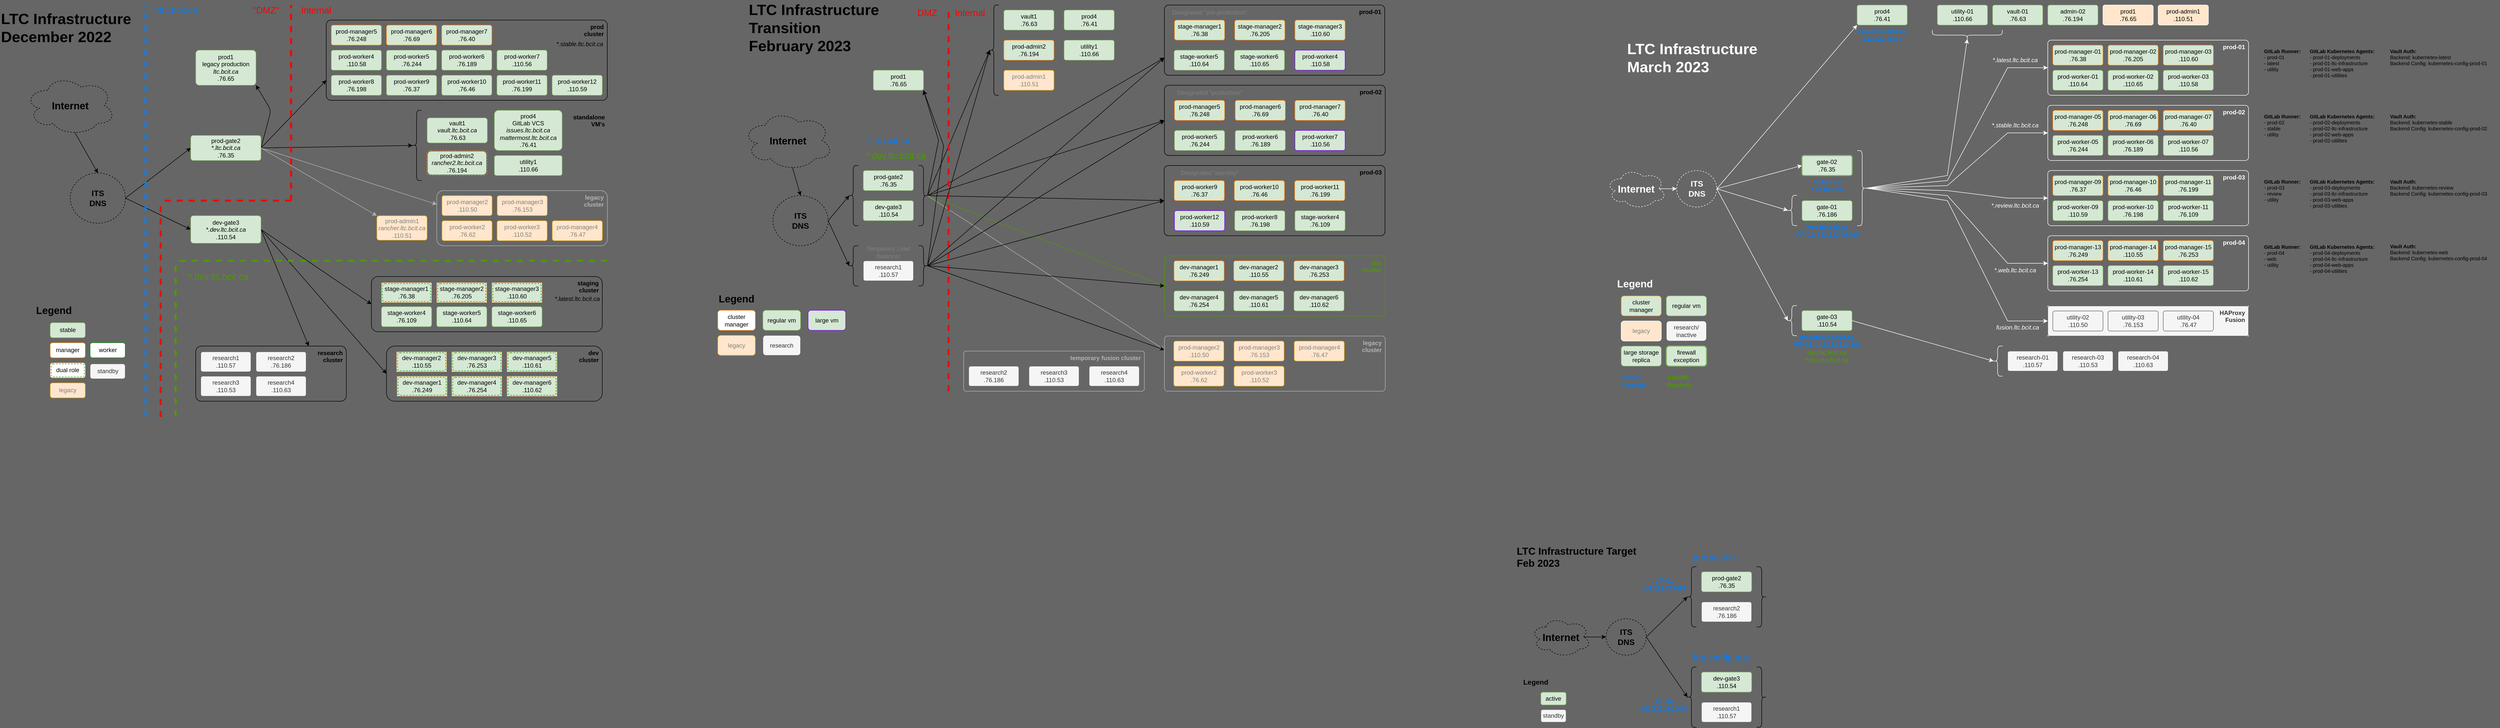 <mxfile version="20.8.16" type="device"><diagram id="jypZsJmhGCqAaLn2Il6_" name="Page-1"><mxGraphModel dx="2354" dy="978" grid="1" gridSize="10" guides="1" tooltips="1" connect="1" arrows="1" fold="1" page="1" pageScale="1" pageWidth="850" pageHeight="1100" background="#666666" math="0" shadow="0"><root><mxCell id="0"/><mxCell id="1" parent="0"/><mxCell id="ow81fTfsdcnP5gHgwDa_-328" value="&lt;font style=&quot;font-size: 12px;&quot;&gt;Temporary Load Balancer&lt;/font&gt;" style="text;html=1;strokeColor=none;fillColor=none;align=center;verticalAlign=bottom;whiteSpace=wrap;rounded=0;fontColor=#808080;" parent="1" vertex="1"><mxGeometry x="960" y="529.86" width="100" height="30" as="geometry"/></mxCell><mxCell id="ow81fTfsdcnP5gHgwDa_-120" value="&lt;b&gt;prod-03&lt;br&gt;&lt;/b&gt;" style="shape=ext;margin=3;double=0;whiteSpace=wrap;html=1;align=right;fillColor=none;rounded=1;spacingRight=5;arcSize=6;verticalAlign=top;" parent="1" vertex="1"><mxGeometry x="1559.5" y="370" width="440" height="140" as="geometry"/></mxCell><mxCell id="ssO4QC-9UpLF29hUccAE-41" value="&lt;blockquote style=&quot;margin: 0 0 0 40px ; border: none ; padding: 0px&quot;&gt;&lt;/blockquote&gt;&lt;blockquote style=&quot;margin: 0 0 0 40px ; border: none ; padding: 0px&quot;&gt;&lt;/blockquote&gt;&lt;b&gt;research&lt;/b&gt;&lt;br&gt;&lt;b&gt;cluster&lt;/b&gt;" style="shape=ext;margin=3;double=0;whiteSpace=wrap;html=1;align=right;fillColor=none;rounded=1;perimeterSpacing=0;labelPadding=0;noLabel=0;perimeter=rectanglePerimeter;spacingRight=5;verticalAlign=top;arcSize=10;" parent="1" vertex="1"><mxGeometry x="-370" y="730" width="300" height="110" as="geometry"/></mxCell><mxCell id="ssO4QC-9UpLF29hUccAE-64" style="rounded=0;orthogonalLoop=1;jettySize=auto;html=1;exitX=0.55;exitY=0.95;exitDx=0;exitDy=0;exitPerimeter=0;entryX=0.5;entryY=0;entryDx=0;entryDy=0;" parent="1" source="ssO4QC-9UpLF29hUccAE-2" target="ssO4QC-9UpLF29hUccAE-63" edge="1"><mxGeometry relative="1" as="geometry"><mxPoint x="-1541.25" y="390.5" as="targetPoint"/><mxPoint x="-1147.25" y="415" as="sourcePoint"/></mxGeometry></mxCell><mxCell id="ssO4QC-9UpLF29hUccAE-2" value="&lt;b&gt;&lt;font style=&quot;font-size: 20px&quot;&gt;Internet&lt;/font&gt;&lt;/b&gt;" style="ellipse;shape=cloud;whiteSpace=wrap;html=1;align=center;dashed=1;fillColor=none;" parent="1" vertex="1"><mxGeometry x="-710" y="190.0" width="180" height="120" as="geometry"/></mxCell><mxCell id="ssO4QC-9UpLF29hUccAE-78" style="edgeStyle=none;orthogonalLoop=1;jettySize=auto;html=1;exitX=1;exitY=0.5;exitDx=0;exitDy=0;entryX=0;entryY=0.75;entryDx=0;entryDy=0;" parent="1" source="PNpzHPKhy2_oN3R26td1-1" target="ssO4QC-9UpLF29hUccAE-26" edge="1"><mxGeometry relative="1" as="geometry"><mxPoint x="-346" y="592" as="targetPoint"/><mxPoint x="-262.0" y="420" as="sourcePoint"/></mxGeometry></mxCell><mxCell id="ssO4QC-9UpLF29hUccAE-79" style="edgeStyle=none;orthogonalLoop=1;jettySize=auto;html=1;exitX=1;exitY=0.5;exitDx=0;exitDy=0;entryX=0;entryY=0.5;entryDx=0;entryDy=0;" parent="1" source="ssO4QC-9UpLF29hUccAE-4" target="ssO4QC-9UpLF29hUccAE-27" edge="1"><mxGeometry relative="1" as="geometry"><mxPoint x="-260" y="715" as="sourcePoint"/></mxGeometry></mxCell><mxCell id="ssO4QC-9UpLF29hUccAE-82" style="edgeStyle=none;orthogonalLoop=1;jettySize=auto;html=1;exitX=1;exitY=0.5;exitDx=0;exitDy=0;entryX=0.1;entryY=0.5;entryDx=0;entryDy=0;entryPerimeter=0;" parent="1" source="PNpzHPKhy2_oN3R26td1-1" target="jkpW9OEC9UxfsNG3zo9g-3" edge="1"><mxGeometry relative="1" as="geometry"><mxPoint x="-262.0" y="420" as="sourcePoint"/></mxGeometry></mxCell><mxCell id="ssO4QC-9UpLF29hUccAE-3" value="research3&lt;i&gt;&lt;br&gt;&lt;/i&gt;.110.53" style="rounded=1;arcSize=10;whiteSpace=wrap;html=1;align=center;fillColor=#f5f5f5;strokeColor=#666666;fontColor=#333333;" parent="1" vertex="1"><mxGeometry x="-360" y="790" width="100" height="40" as="geometry"/></mxCell><mxCell id="ssO4QC-9UpLF29hUccAE-83" style="edgeStyle=none;orthogonalLoop=1;jettySize=auto;html=1;exitX=1;exitY=0.5;exitDx=0;exitDy=0;entryX=0;entryY=0.5;entryDx=0;entryDy=0;" parent="1" source="ssO4QC-9UpLF29hUccAE-4" target="ssO4QC-9UpLF29hUccAE-28" edge="1"><mxGeometry relative="1" as="geometry"><mxPoint x="-260" y="715" as="sourcePoint"/><mxPoint x="2.0" y="801.43" as="targetPoint"/></mxGeometry></mxCell><mxCell id="ssO4QC-9UpLF29hUccAE-86" style="edgeStyle=none;orthogonalLoop=1;jettySize=auto;html=1;exitX=1;exitY=0.5;exitDx=0;exitDy=0;entryX=0.75;entryY=0;entryDx=0;entryDy=0;" parent="1" source="ssO4QC-9UpLF29hUccAE-4" target="ssO4QC-9UpLF29hUccAE-41" edge="1"><mxGeometry relative="1" as="geometry"><mxPoint x="-260" y="715" as="sourcePoint"/></mxGeometry></mxCell><mxCell id="ssO4QC-9UpLF29hUccAE-4" value="dev-gate3&lt;br&gt;&lt;i&gt;*.dev.ltc.bcit.ca&lt;br&gt;&lt;/i&gt;.110.54" style="rounded=1;arcSize=10;whiteSpace=wrap;html=1;align=center;fillColor=#d5e8d4;strokeColor=#82b366;" parent="1" vertex="1"><mxGeometry x="-380" y="470" width="140" height="55" as="geometry"/></mxCell><mxCell id="ssO4QC-9UpLF29hUccAE-30" value="prod4&lt;br&gt;GitLab VCS&lt;br&gt;&lt;i&gt;issues.ltc.bcit.ca&lt;br&gt;mattermost.ltc.bcit.ca&lt;br&gt;&lt;/i&gt;.76.41" style="rounded=1;arcSize=10;whiteSpace=wrap;html=1;align=center;fillColor=#d5e8d4;strokeColor=#82b366;" parent="1" vertex="1"><mxGeometry x="225" y="260" width="135" height="80" as="geometry"/></mxCell><mxCell id="ssO4QC-9UpLF29hUccAE-62" value="prod1&lt;br&gt;legacy production&lt;br&gt;&lt;i&gt;ltc.bcit.ca&lt;br&gt;&lt;/i&gt;.76.65" style="rounded=1;arcSize=10;whiteSpace=wrap;html=1;align=center;fillColor=#d5e8d4;strokeColor=#82b366;" parent="1" vertex="1"><mxGeometry x="-370" y="140" width="120" height="70" as="geometry"/></mxCell><mxCell id="ssO4QC-9UpLF29hUccAE-69" style="edgeStyle=none;orthogonalLoop=1;jettySize=auto;html=1;entryX=0;entryY=0.5;entryDx=0;entryDy=0;exitX=1;exitY=0.5;exitDx=0;exitDy=0;strokeWidth=1;strokeColor=#000000;" parent="1" source="ssO4QC-9UpLF29hUccAE-63" target="PNpzHPKhy2_oN3R26td1-1" edge="1"><mxGeometry relative="1" as="geometry"><mxPoint x="-1391.25" y="530.5" as="sourcePoint"/><mxPoint x="-458" y="420" as="targetPoint"/></mxGeometry></mxCell><mxCell id="ssO4QC-9UpLF29hUccAE-70" style="edgeStyle=none;orthogonalLoop=1;jettySize=auto;html=1;exitX=1;exitY=0.5;exitDx=0;exitDy=0;entryX=0;entryY=0.5;entryDx=0;entryDy=0;" parent="1" source="ssO4QC-9UpLF29hUccAE-63" target="ssO4QC-9UpLF29hUccAE-4" edge="1"><mxGeometry relative="1" as="geometry"><mxPoint x="-854" y="729" as="targetPoint"/></mxGeometry></mxCell><mxCell id="ssO4QC-9UpLF29hUccAE-72" style="edgeStyle=none;orthogonalLoop=1;jettySize=auto;html=1;entryX=1;entryY=1;entryDx=0;entryDy=0;exitX=1;exitY=0.5;exitDx=0;exitDy=0;" parent="1" source="PNpzHPKhy2_oN3R26td1-1" target="ssO4QC-9UpLF29hUccAE-62" edge="1"><mxGeometry relative="1" as="geometry"><mxPoint x="-262.0" y="420" as="sourcePoint"/><mxPoint x="-497" y="495" as="targetPoint"/><Array as="points"><mxPoint x="-220" y="260"/></Array></mxGeometry></mxCell><mxCell id="ssO4QC-9UpLF29hUccAE-63" value="&lt;b style=&quot;font-size: 16px&quot;&gt;ITS&lt;br&gt;DNS&lt;/b&gt;" style="ellipse;whiteSpace=wrap;html=1;align=center;dashed=1;rounded=1;fillColor=none;" parent="1" vertex="1"><mxGeometry x="-620" y="385" width="110" height="100" as="geometry"/></mxCell><mxCell id="ssO4QC-9UpLF29hUccAE-97" value="&lt;font style=&quot;font-size: 30px&quot;&gt;&lt;b&gt;LTC Infrastructure&lt;br&gt;December 2022&lt;/b&gt;&lt;/font&gt;" style="text;html=1;strokeColor=none;fillColor=none;align=left;verticalAlign=middle;whiteSpace=wrap;rounded=0;" parent="1" vertex="1"><mxGeometry x="-760" y="40.0" width="280" height="110" as="geometry"/></mxCell><mxCell id="LwrFlGE9gnEI0ruCcwtA-46" value="&lt;font color=&quot;#ff0000&quot; style=&quot;font-size: 18px&quot;&gt;&quot;DMZ&quot;&lt;/font&gt;" style="text;html=1;strokeColor=none;fillColor=none;align=center;verticalAlign=middle;whiteSpace=wrap;rounded=0;dashed=1;fontSize=20;labelPosition=center;verticalLabelPosition=middle;" parent="1" vertex="1"><mxGeometry x="-270" y="40.0" width="80" height="40" as="geometry"/></mxCell><mxCell id="LwrFlGE9gnEI0ruCcwtA-48" value="&lt;font color=&quot;#ff0000&quot; style=&quot;font-size: 18px&quot;&gt;Internal&lt;/font&gt;" style="text;html=1;strokeColor=none;fillColor=none;align=center;verticalAlign=middle;whiteSpace=wrap;rounded=0;dashed=1;fontSize=20;" parent="1" vertex="1"><mxGeometry x="-170" y="40.0" width="80" height="40" as="geometry"/></mxCell><mxCell id="LwrFlGE9gnEI0ruCcwtA-50" value="" style="endArrow=none;dashed=1;html=1;strokeWidth=4;rounded=1;fontSize=26;fontColor=#FF0000;strokeColor=#FF0000;" parent="1" edge="1"><mxGeometry width="50" height="50" relative="1" as="geometry"><mxPoint x="-180" y="440" as="sourcePoint"/><mxPoint x="-180" y="50.0" as="targetPoint"/></mxGeometry></mxCell><mxCell id="Dh-eU6Jg2qnH6y2vMVN5-1" style="edgeStyle=none;orthogonalLoop=1;jettySize=auto;html=1;entryX=0;entryY=0.25;entryDx=0;entryDy=0;strokeColor=#B3B3B3;exitX=1;exitY=0.5;exitDx=0;exitDy=0;" parent="1" source="PNpzHPKhy2_oN3R26td1-1" target="qlhoAPYAnQ4pRfNkZIUs-2" edge="1"><mxGeometry relative="1" as="geometry"><mxPoint x="-567" y="1130" as="targetPoint"/><mxPoint x="-262.0" y="420" as="sourcePoint"/></mxGeometry></mxCell><mxCell id="qlhoAPYAnQ4pRfNkZIUs-22" value="" style="endArrow=none;dashed=1;html=1;rounded=1;fontSize=26;strokeColor=#007FFF;fontColor=#FF0000;strokeWidth=4;" parent="1" edge="1"><mxGeometry width="50" height="50" relative="1" as="geometry"><mxPoint x="-470" y="870" as="sourcePoint"/><mxPoint x="-470" y="50.0" as="targetPoint"/></mxGeometry></mxCell><mxCell id="qlhoAPYAnQ4pRfNkZIUs-24" value="" style="endArrow=none;dashed=1;html=1;rounded=1;fontSize=26;strokeColor=#4D9900;fontColor=#FF0000;strokeWidth=4;" parent="1" edge="1"><mxGeometry width="50" height="50" relative="1" as="geometry"><mxPoint x="450" y="560" as="sourcePoint"/><mxPoint x="-410" y="560" as="targetPoint"/></mxGeometry></mxCell><mxCell id="qlhoAPYAnQ4pRfNkZIUs-25" value="" style="endArrow=none;dashed=1;html=1;rounded=1;fontSize=26;strokeColor=#4D9900;fontColor=#FF0000;strokeWidth=4;" parent="1" edge="1"><mxGeometry width="50" height="50" relative="1" as="geometry"><mxPoint x="-410" y="870" as="sourcePoint"/><mxPoint x="-410" y="560" as="targetPoint"/></mxGeometry></mxCell><mxCell id="qlhoAPYAnQ4pRfNkZIUs-26" value="&lt;font style=&quot;font-size: 18px&quot; color=&quot;#007fff&quot;&gt;*.ltc.bcit.ca&lt;/font&gt;" style="text;html=1;strokeColor=none;fillColor=none;align=center;verticalAlign=middle;whiteSpace=wrap;rounded=0;dashed=1;fontSize=20;" parent="1" vertex="1"><mxGeometry x="-460" y="40.0" width="100" height="40" as="geometry"/></mxCell><mxCell id="qlhoAPYAnQ4pRfNkZIUs-27" value="&lt;font style=&quot;font-size: 18px&quot; color=&quot;#4d9900&quot;&gt;*.dev.ltc.bcit.ca&lt;/font&gt;" style="text;html=1;strokeColor=none;fillColor=none;align=center;verticalAlign=middle;whiteSpace=wrap;rounded=0;dashed=1;fontSize=20;" parent="1" vertex="1"><mxGeometry x="-390" y="571.43" width="130" height="40" as="geometry"/></mxCell><mxCell id="YeYnGHtXRdd9GafCND93-4" value="" style="group" parent="1" vertex="1" connectable="0"><mxGeometry x="-690" y="643.43" width="181" height="190" as="geometry"/></mxCell><mxCell id="ssO4QC-9UpLF29hUccAE-94" value="stable" style="whiteSpace=wrap;html=1;align=center;rounded=1;fillColor=#d5e8d4;strokeColor=#82b366;" parent="YeYnGHtXRdd9GafCND93-4" vertex="1"><mxGeometry x="30" y="40" width="70" height="30" as="geometry"/></mxCell><mxCell id="ssO4QC-9UpLF29hUccAE-96" value="standby" style="whiteSpace=wrap;html=1;align=center;rounded=1;fillColor=#f5f5f5;fontColor=#333333;strokeColor=#666666;" parent="YeYnGHtXRdd9GafCND93-4" vertex="1"><mxGeometry x="109.5" y="122" width="70" height="30" as="geometry"/></mxCell><mxCell id="Fg-Uhp-u95UDLk2gJvwy-1" value="manager" style="whiteSpace=wrap;html=1;align=center;rounded=1;strokeColor=#FF8000;" parent="YeYnGHtXRdd9GafCND93-4" vertex="1"><mxGeometry x="30" y="80" width="70" height="30" as="geometry"/></mxCell><mxCell id="Fg-Uhp-u95UDLk2gJvwy-2" value="worker" style="whiteSpace=wrap;html=1;align=center;rounded=1;strokeColor=#009900;" parent="YeYnGHtXRdd9GafCND93-4" vertex="1"><mxGeometry x="109.5" y="80" width="70" height="30" as="geometry"/></mxCell><mxCell id="Fg-Uhp-u95UDLk2gJvwy-3" value="dual role" style="whiteSpace=wrap;html=1;align=center;rounded=1;strokeColor=#FF8000;dashed=1;" parent="YeYnGHtXRdd9GafCND93-4" vertex="1"><mxGeometry x="30" y="120" width="70" height="30" as="geometry"/></mxCell><mxCell id="LwrFlGE9gnEI0ruCcwtA-1" value="" style="whiteSpace=wrap;html=1;align=center;rounded=1;strokeColor=#009900;dashed=1;fillColor=none;perimeterSpacing=1;" parent="YeYnGHtXRdd9GafCND93-4" vertex="1"><mxGeometry x="32" y="122" width="66" height="26" as="geometry"/></mxCell><mxCell id="LwrFlGE9gnEI0ruCcwtA-42" value="&lt;font size=&quot;1&quot;&gt;&lt;b style=&quot;font-size: 20px&quot;&gt;Legend&lt;/b&gt;&lt;/font&gt;" style="text;html=1;strokeColor=none;fillColor=none;align=left;verticalAlign=middle;whiteSpace=wrap;rounded=0;" parent="YeYnGHtXRdd9GafCND93-4" vertex="1"><mxGeometry width="87" height="30" as="geometry"/></mxCell><mxCell id="Dh-eU6Jg2qnH6y2vMVN5-3" value="&lt;font color=&quot;#808080&quot;&gt;legacy&lt;/font&gt;" style="whiteSpace=wrap;html=1;align=center;rounded=1;fillColor=#ffe6cc;strokeColor=#d79b00;" parent="YeYnGHtXRdd9GafCND93-4" vertex="1"><mxGeometry x="30" y="160" width="70" height="30" as="geometry"/></mxCell><mxCell id="PNpzHPKhy2_oN3R26td1-1" value="prod-gate2&lt;br&gt;&lt;i&gt;*.ltc.bcit.ca&lt;br&gt;&lt;/i&gt;.76.35" style="rounded=1;arcSize=10;whiteSpace=wrap;html=1;align=center;fillColor=#d5e8d4;strokeColor=#82b366;" parent="1" vertex="1"><mxGeometry x="-380" y="310" width="140" height="50" as="geometry"/></mxCell><mxCell id="ssO4QC-9UpLF29hUccAE-31" value="vault1&lt;br&gt;&lt;i&gt;vault.ltc.bcit.ca&lt;br&gt;&lt;/i&gt;.76.63" style="rounded=1;arcSize=10;whiteSpace=wrap;html=1;align=center;fillColor=#d5e8d4;strokeColor=#82b366;" parent="1" vertex="1"><mxGeometry x="91" y="275" width="120" height="50" as="geometry"/></mxCell><mxCell id="LwrFlGE9gnEI0ruCcwtA-11" value="utility1&lt;br&gt;.110.66" style="rounded=1;arcSize=10;whiteSpace=wrap;html=1;align=center;fillColor=#d5e8d4;strokeColor=#82b366;" parent="1" vertex="1"><mxGeometry x="225" y="350" width="135" height="40" as="geometry"/></mxCell><mxCell id="ssO4QC-9UpLF29hUccAE-26" value="&lt;b&gt;prod&lt;br&gt;cluster&lt;/b&gt;" style="shape=ext;margin=3;double=0;whiteSpace=wrap;html=1;align=right;fillColor=none;rounded=1;spacingRight=5;arcSize=6;verticalAlign=top;" parent="1" vertex="1"><mxGeometry x="-110" y="80" width="560" height="160" as="geometry"/></mxCell><mxCell id="ssO4QC-9UpLF29hUccAE-5" value="prod-manager5&lt;br&gt;.76.248" style="rounded=1;arcSize=10;whiteSpace=wrap;html=1;align=center;fillColor=#d5e8d4;strokeColor=#FF8000;strokeWidth=1;" parent="1" vertex="1"><mxGeometry x="-100" y="90" width="100" height="40" as="geometry"/></mxCell><mxCell id="ssO4QC-9UpLF29hUccAE-7" value="prod-manager6&lt;br&gt;.76.69" style="rounded=1;arcSize=10;whiteSpace=wrap;html=1;align=center;fillColor=#d5e8d4;strokeColor=#FF8000;strokeWidth=1;" parent="1" vertex="1"><mxGeometry x="10" y="90" width="100" height="40" as="geometry"/></mxCell><mxCell id="ssO4QC-9UpLF29hUccAE-8" value="prod-manager7&lt;br&gt;.76.40" style="rounded=1;arcSize=10;whiteSpace=wrap;html=1;align=center;fillColor=#d5e8d4;strokeColor=#FF8000;strokeWidth=1;" parent="1" vertex="1"><mxGeometry x="120" y="90" width="100" height="40" as="geometry"/></mxCell><mxCell id="ssO4QC-9UpLF29hUccAE-10" value="prod-worker5&lt;br&gt;.76.244" style="rounded=1;arcSize=10;whiteSpace=wrap;html=1;align=center;fillColor=#d5e8d4;strokeColor=#82b366;" parent="1" vertex="1"><mxGeometry x="10" y="140" width="100" height="40" as="geometry"/></mxCell><mxCell id="ssO4QC-9UpLF29hUccAE-11" value="prod-worker7&lt;br&gt;.110.56" style="rounded=1;arcSize=10;whiteSpace=wrap;html=1;align=center;fillColor=#d5e8d4;strokeColor=#82b366;" parent="1" vertex="1"><mxGeometry x="230" y="140" width="100" height="40" as="geometry"/></mxCell><mxCell id="ssO4QC-9UpLF29hUccAE-12" value="prod-worker10&lt;br&gt;.76.46" style="rounded=1;arcSize=10;whiteSpace=wrap;html=1;align=center;fillColor=#d5e8d4;strokeColor=#82b366;" parent="1" vertex="1"><mxGeometry x="120" y="190.0" width="100" height="40" as="geometry"/></mxCell><mxCell id="ssO4QC-9UpLF29hUccAE-13" value="prod-worker11&lt;br&gt;.76.199" style="rounded=1;arcSize=10;whiteSpace=wrap;html=1;align=center;fillColor=#d5e8d4;strokeColor=#82b366;" parent="1" vertex="1"><mxGeometry x="230" y="190.0" width="100" height="40" as="geometry"/></mxCell><mxCell id="ssO4QC-9UpLF29hUccAE-38" value="prod-worker6&lt;br&gt;.76.189" style="rounded=1;arcSize=10;whiteSpace=wrap;html=1;align=center;fillColor=#d5e8d4;strokeColor=#82b366;" parent="1" vertex="1"><mxGeometry x="120" y="140" width="100" height="40" as="geometry"/></mxCell><mxCell id="ssO4QC-9UpLF29hUccAE-39" value="prod-worker8&lt;br&gt;.76.198" style="rounded=1;arcSize=10;whiteSpace=wrap;html=1;align=center;fillColor=#d5e8d4;strokeColor=#82b366;" parent="1" vertex="1"><mxGeometry x="-100" y="190.0" width="100" height="40" as="geometry"/></mxCell><mxCell id="ssO4QC-9UpLF29hUccAE-40" value="prod-worker9&lt;br&gt;.76.37" style="rounded=1;arcSize=10;whiteSpace=wrap;html=1;align=center;fillColor=#d5e8d4;strokeColor=#82b366;" parent="1" vertex="1"><mxGeometry x="10" y="190.0" width="100" height="40" as="geometry"/></mxCell><mxCell id="ssO4QC-9UpLF29hUccAE-90" value="prod-worker12&lt;br&gt;.110.59" style="rounded=1;arcSize=10;whiteSpace=wrap;html=1;align=center;fillColor=#d5e8d4;strokeColor=#82b366;" parent="1" vertex="1"><mxGeometry x="340" y="190.0" width="100" height="40" as="geometry"/></mxCell><mxCell id="ssO4QC-9UpLF29hUccAE-91" value="prod-worker4&lt;br&gt;.110.58" style="rounded=1;arcSize=10;whiteSpace=wrap;html=1;align=center;fillColor=#d5e8d4;strokeColor=#82b366;" parent="1" vertex="1"><mxGeometry x="-100" y="140" width="100" height="40" as="geometry"/></mxCell><mxCell id="W54xGEWVpOymsmDxxhs8-1" value="&lt;i&gt;*.stable.ltc.bcit.ca&lt;/i&gt;" style="text;html=1;strokeColor=none;fillColor=none;align=center;verticalAlign=middle;whiteSpace=wrap;rounded=0;" parent="1" vertex="1"><mxGeometry x="340" y="120" width="110" height="15" as="geometry"/></mxCell><mxCell id="N2DNQkJXmUBHBwdCpJbm-1" value="" style="endArrow=none;dashed=1;html=1;strokeWidth=4;rounded=1;fontSize=26;fontColor=#FF0000;strokeColor=#FF0000;" parent="1" edge="1"><mxGeometry width="50" height="50" relative="1" as="geometry"><mxPoint x="-180" y="440" as="sourcePoint"/><mxPoint x="-440" y="440" as="targetPoint"/></mxGeometry></mxCell><mxCell id="N2DNQkJXmUBHBwdCpJbm-2" value="" style="endArrow=none;dashed=1;html=1;strokeWidth=4;rounded=1;fontSize=26;fontColor=#FF0000;strokeColor=#FF0000;" parent="1" edge="1"><mxGeometry width="50" height="50" relative="1" as="geometry"><mxPoint x="-440" y="871.43" as="sourcePoint"/><mxPoint x="-440" y="441.43" as="targetPoint"/></mxGeometry></mxCell><mxCell id="jkpW9OEC9UxfsNG3zo9g-2" value="" style="group" parent="1" vertex="1" connectable="0"><mxGeometry x="90" y="340" width="121" height="50" as="geometry"/></mxCell><mxCell id="LwrFlGE9gnEI0ruCcwtA-3" value="" style="whiteSpace=wrap;html=1;align=center;rounded=1;strokeColor=#82b366;dashed=1;fillColor=#d5e8d4;perimeterSpacing=1;container=0;" parent="jkpW9OEC9UxfsNG3zo9g-2" vertex="1"><mxGeometry x="2" y="1.75" width="117" height="46.5" as="geometry"/></mxCell><mxCell id="LwrFlGE9gnEI0ruCcwtA-2" value="prod-admin2&lt;i&gt;&lt;br&gt;rancher2.ltc.bcit.ca&lt;br&gt;&lt;/i&gt;.76.194" style="whiteSpace=wrap;html=1;align=center;rounded=1;strokeColor=#FF8000;dashed=1;fillColor=none;container=0;" parent="jkpW9OEC9UxfsNG3zo9g-2" vertex="1"><mxGeometry width="121" height="50" as="geometry"/></mxCell><mxCell id="jkpW9OEC9UxfsNG3zo9g-3" value="" style="shape=curlyBracket;whiteSpace=wrap;html=1;rounded=1;" parent="1" vertex="1"><mxGeometry x="60" y="260" width="20" height="140" as="geometry"/></mxCell><mxCell id="jkpW9OEC9UxfsNG3zo9g-4" value="&lt;div style=&quot;text-align: right&quot;&gt;&lt;b&gt;standalone&lt;/b&gt;&lt;/div&gt;&lt;b&gt;&lt;div style=&quot;text-align: right&quot;&gt;&lt;b&gt;VM's&lt;/b&gt;&lt;/div&gt;&lt;/b&gt;" style="text;whiteSpace=wrap;html=1;" parent="1" vertex="1"><mxGeometry x="380" y="260" width="60" height="40" as="geometry"/></mxCell><mxCell id="jkpW9OEC9UxfsNG3zo9g-5" value="research4&lt;br&gt;.110.63" style="rounded=1;arcSize=10;whiteSpace=wrap;html=1;align=center;fillColor=#f5f5f5;strokeColor=#666666;fontColor=#333333;" parent="1" vertex="1"><mxGeometry x="-250" y="790" width="100" height="40" as="geometry"/></mxCell><mxCell id="ssO4QC-9UpLF29hUccAE-27" value="&lt;b&gt;staging&lt;br&gt;cluster&lt;/b&gt;" style="shape=ext;margin=3;double=0;whiteSpace=wrap;html=1;align=right;fillColor=none;rounded=1;strokeColor=default;strokeWidth=1;spacingRight=5;arcSize=12;verticalAlign=top;" parent="1" vertex="1"><mxGeometry x="-20" y="591.43" width="460" height="110" as="geometry"/></mxCell><mxCell id="LwrFlGE9gnEI0ruCcwtA-8" value="stage-worker4&lt;br&gt;.76.109" style="rounded=1;arcSize=10;whiteSpace=wrap;html=1;align=center;fillColor=#d5e8d4;strokeColor=#82b366;" parent="1" vertex="1"><mxGeometry y="651.43" width="100" height="40" as="geometry"/></mxCell><mxCell id="LwrFlGE9gnEI0ruCcwtA-9" value="stage-worker5&lt;br&gt;.110.64" style="rounded=1;arcSize=10;whiteSpace=wrap;html=1;align=center;fillColor=#d5e8d4;strokeColor=#82b366;" parent="1" vertex="1"><mxGeometry x="110" y="651.43" width="100" height="40" as="geometry"/></mxCell><mxCell id="LwrFlGE9gnEI0ruCcwtA-10" value="stage-worker6&lt;br&gt;.110.65" style="rounded=1;arcSize=10;whiteSpace=wrap;html=1;align=center;fillColor=#d5e8d4;strokeColor=#82b366;" parent="1" vertex="1"><mxGeometry x="220" y="651.43" width="100" height="40" as="geometry"/></mxCell><mxCell id="LwrFlGE9gnEI0ruCcwtA-13" value="" style="group;fillColor=#d5e8d4;strokeColor=none;" parent="1" vertex="1" connectable="0"><mxGeometry y="603.43" width="100" height="40" as="geometry"/></mxCell><mxCell id="LwrFlGE9gnEI0ruCcwtA-14" value="" style="whiteSpace=wrap;html=1;align=center;rounded=1;strokeColor=#009900;dashed=1;fillColor=none;perimeterSpacing=1;" parent="LwrFlGE9gnEI0ruCcwtA-13" vertex="1"><mxGeometry x="2" y="2" width="96" height="36" as="geometry"/></mxCell><mxCell id="LwrFlGE9gnEI0ruCcwtA-15" value="stage-manager1&lt;br&gt;.76.38" style="whiteSpace=wrap;html=1;align=center;rounded=1;strokeColor=#FF8000;dashed=1;fillColor=none;" parent="LwrFlGE9gnEI0ruCcwtA-13" vertex="1"><mxGeometry width="100" height="40" as="geometry"/></mxCell><mxCell id="LwrFlGE9gnEI0ruCcwtA-17" value="" style="group;fillColor=#d5e8d4;strokeColor=none;" parent="1" vertex="1" connectable="0"><mxGeometry x="110" y="603.43" width="100" height="40" as="geometry"/></mxCell><mxCell id="LwrFlGE9gnEI0ruCcwtA-18" value="" style="whiteSpace=wrap;html=1;align=center;rounded=1;strokeColor=#009900;dashed=1;fillColor=none;perimeterSpacing=1;" parent="LwrFlGE9gnEI0ruCcwtA-17" vertex="1"><mxGeometry x="2" y="2" width="96" height="36" as="geometry"/></mxCell><mxCell id="LwrFlGE9gnEI0ruCcwtA-19" value="stage-manager2&lt;br&gt;.76.205" style="whiteSpace=wrap;html=1;align=center;rounded=1;strokeColor=#FF8000;dashed=1;fillColor=none;" parent="LwrFlGE9gnEI0ruCcwtA-17" vertex="1"><mxGeometry width="100" height="40" as="geometry"/></mxCell><mxCell id="LwrFlGE9gnEI0ruCcwtA-20" value="" style="group;fillColor=#d5e8d4;strokeColor=none;" parent="1" vertex="1" connectable="0"><mxGeometry x="220" y="603.43" width="100" height="40" as="geometry"/></mxCell><mxCell id="LwrFlGE9gnEI0ruCcwtA-21" value="" style="whiteSpace=wrap;html=1;align=center;rounded=1;strokeColor=#009900;dashed=1;fillColor=none;perimeterSpacing=1;" parent="LwrFlGE9gnEI0ruCcwtA-20" vertex="1"><mxGeometry x="2" y="2" width="96" height="36" as="geometry"/></mxCell><mxCell id="LwrFlGE9gnEI0ruCcwtA-22" value="stage-manager3&lt;br&gt;.110.60" style="whiteSpace=wrap;html=1;align=center;rounded=1;strokeColor=#FF8000;dashed=1;fillColor=none;" parent="LwrFlGE9gnEI0ruCcwtA-20" vertex="1"><mxGeometry width="100" height="40" as="geometry"/></mxCell><mxCell id="ssO4QC-9UpLF29hUccAE-28" value="&lt;b&gt;dev&lt;br&gt;cluster&lt;/b&gt;" style="shape=ext;margin=3;double=0;whiteSpace=wrap;html=1;align=right;fillColor=none;rounded=1;spacingRight=5;verticalAlign=top;movable=1;resizable=1;rotatable=1;deletable=1;editable=1;connectable=1;" parent="1" vertex="1"><mxGeometry x="10" y="730" width="430" height="110" as="geometry"/></mxCell><mxCell id="ssO4QC-9UpLF29hUccAE-42" value="research1&lt;br&gt;.110.57" style="rounded=1;arcSize=10;whiteSpace=wrap;html=1;align=center;fillColor=#f5f5f5;strokeColor=#666666;fontColor=#333333;" parent="1" vertex="1"><mxGeometry x="-360" y="741.43" width="100" height="40" as="geometry"/></mxCell><mxCell id="ssO4QC-9UpLF29hUccAE-89" value="research2&lt;br&gt;.76.186" style="rounded=1;arcSize=10;whiteSpace=wrap;html=1;align=center;fillColor=#f5f5f5;strokeColor=#666666;fontColor=#333333;" parent="1" vertex="1"><mxGeometry x="-250" y="741.43" width="100" height="40" as="geometry"/></mxCell><mxCell id="LwrFlGE9gnEI0ruCcwtA-23" value="" style="group;fillColor=#d5e8d4;strokeColor=none;" parent="1" vertex="1" connectable="0"><mxGeometry x="30" y="741.43" width="100" height="40" as="geometry"/></mxCell><mxCell id="LwrFlGE9gnEI0ruCcwtA-24" value="" style="whiteSpace=wrap;html=1;align=center;rounded=1;strokeColor=#009900;dashed=1;fillColor=none;perimeterSpacing=1;" parent="LwrFlGE9gnEI0ruCcwtA-23" vertex="1"><mxGeometry x="2" y="2" width="96" height="36" as="geometry"/></mxCell><mxCell id="LwrFlGE9gnEI0ruCcwtA-25" value="dev-manager2&lt;br&gt;.110.55" style="whiteSpace=wrap;html=1;align=center;rounded=1;strokeColor=#FF8000;dashed=1;fillColor=none;" parent="LwrFlGE9gnEI0ruCcwtA-23" vertex="1"><mxGeometry width="100" height="40" as="geometry"/></mxCell><mxCell id="LwrFlGE9gnEI0ruCcwtA-26" value="" style="group;fillColor=#d5e8d4;strokeColor=none;" parent="1" vertex="1" connectable="0"><mxGeometry x="140" y="741.43" width="100" height="40" as="geometry"/></mxCell><mxCell id="LwrFlGE9gnEI0ruCcwtA-27" value="" style="whiteSpace=wrap;html=1;align=center;rounded=1;strokeColor=#009900;dashed=1;fillColor=none;perimeterSpacing=1;" parent="LwrFlGE9gnEI0ruCcwtA-26" vertex="1"><mxGeometry x="2" y="2" width="96" height="36" as="geometry"/></mxCell><mxCell id="LwrFlGE9gnEI0ruCcwtA-28" value="dev-manager3&lt;br&gt;.76.253" style="whiteSpace=wrap;html=1;align=center;rounded=1;strokeColor=#FF8000;dashed=1;fillColor=none;" parent="LwrFlGE9gnEI0ruCcwtA-26" vertex="1"><mxGeometry width="100" height="40" as="geometry"/></mxCell><mxCell id="LwrFlGE9gnEI0ruCcwtA-29" value="" style="group;fillColor=#d5e8d4;strokeColor=none;" parent="1" vertex="1" connectable="0"><mxGeometry x="250" y="741.43" width="100" height="40" as="geometry"/></mxCell><mxCell id="LwrFlGE9gnEI0ruCcwtA-30" value="" style="whiteSpace=wrap;html=1;align=center;rounded=1;strokeColor=#009900;dashed=1;fillColor=none;perimeterSpacing=1;" parent="LwrFlGE9gnEI0ruCcwtA-29" vertex="1"><mxGeometry x="2" y="2" width="96" height="36" as="geometry"/></mxCell><mxCell id="LwrFlGE9gnEI0ruCcwtA-31" value="dev-manager5&lt;br&gt;.110.61" style="whiteSpace=wrap;html=1;align=center;rounded=1;strokeColor=#FF8000;dashed=1;fillColor=none;" parent="LwrFlGE9gnEI0ruCcwtA-29" vertex="1"><mxGeometry width="100" height="40" as="geometry"/></mxCell><mxCell id="LwrFlGE9gnEI0ruCcwtA-33" value="" style="group;fillColor=#d5e8d4;strokeColor=none;" parent="1" vertex="1" connectable="0"><mxGeometry x="31" y="790" width="100" height="40" as="geometry"/></mxCell><mxCell id="LwrFlGE9gnEI0ruCcwtA-34" value="" style="whiteSpace=wrap;html=1;align=center;rounded=1;strokeColor=#009900;dashed=1;fillColor=none;perimeterSpacing=1;" parent="LwrFlGE9gnEI0ruCcwtA-33" vertex="1"><mxGeometry x="2" y="2" width="96" height="36" as="geometry"/></mxCell><mxCell id="LwrFlGE9gnEI0ruCcwtA-35" value="dev-manager1&lt;br&gt;.76.249" style="whiteSpace=wrap;html=1;align=center;rounded=1;strokeColor=#FF8000;dashed=1;fillColor=none;" parent="LwrFlGE9gnEI0ruCcwtA-33" vertex="1"><mxGeometry width="100" height="40" as="geometry"/></mxCell><mxCell id="LwrFlGE9gnEI0ruCcwtA-36" value="" style="group;fillColor=#d5e8d4;strokeColor=none;" parent="1" vertex="1" connectable="0"><mxGeometry x="140" y="790" width="100" height="40" as="geometry"/></mxCell><mxCell id="LwrFlGE9gnEI0ruCcwtA-37" value="" style="whiteSpace=wrap;html=1;align=center;rounded=1;strokeColor=#009900;dashed=1;fillColor=none;perimeterSpacing=1;" parent="LwrFlGE9gnEI0ruCcwtA-36" vertex="1"><mxGeometry x="2" y="2" width="96" height="36" as="geometry"/></mxCell><mxCell id="LwrFlGE9gnEI0ruCcwtA-38" value="dev-manager4&lt;br&gt;.76.254" style="whiteSpace=wrap;html=1;align=center;rounded=1;strokeColor=#FF8000;dashed=1;fillColor=none;" parent="LwrFlGE9gnEI0ruCcwtA-36" vertex="1"><mxGeometry width="100" height="40" as="geometry"/></mxCell><mxCell id="LwrFlGE9gnEI0ruCcwtA-39" value="" style="group;fillColor=#d5e8d4;strokeColor=none;" parent="1" vertex="1" connectable="0"><mxGeometry x="250" y="790" width="100" height="40" as="geometry"/></mxCell><mxCell id="LwrFlGE9gnEI0ruCcwtA-40" value="" style="whiteSpace=wrap;html=1;align=center;rounded=1;strokeColor=#009900;dashed=1;fillColor=none;perimeterSpacing=1;" parent="LwrFlGE9gnEI0ruCcwtA-39" vertex="1"><mxGeometry x="2" y="2" width="96" height="36" as="geometry"/></mxCell><mxCell id="LwrFlGE9gnEI0ruCcwtA-41" value="dev-manager6&lt;br&gt;.110.62" style="whiteSpace=wrap;html=1;align=center;rounded=1;strokeColor=#FF8000;dashed=1;fillColor=none;" parent="LwrFlGE9gnEI0ruCcwtA-39" vertex="1"><mxGeometry width="100" height="40" as="geometry"/></mxCell><mxCell id="W54xGEWVpOymsmDxxhs8-2" value="&lt;i&gt;*.latest.ltc.bcit.ca&lt;/i&gt;" style="text;html=1;strokeColor=none;fillColor=none;align=center;verticalAlign=middle;whiteSpace=wrap;rounded=0;" parent="1" vertex="1"><mxGeometry x="340" y="628.43" width="100" height="15" as="geometry"/></mxCell><mxCell id="qlhoAPYAnQ4pRfNkZIUs-2" value="&lt;b&gt;&lt;font color=&quot;#b3b3b3&quot;&gt;legacy&lt;br&gt;cluster&lt;/font&gt;&lt;/b&gt;" style="shape=ext;margin=3;double=0;whiteSpace=wrap;html=1;align=right;fillColor=none;rounded=1;strokeColor=#B3B3B3;strokeWidth=1;spacingRight=5;arcSize=12;verticalAlign=top;" parent="1" vertex="1"><mxGeometry x="110.25" y="420" width="340" height="110" as="geometry"/></mxCell><mxCell id="Dh-eU6Jg2qnH6y2vMVN5-2" value="&lt;font color=&quot;#808080&quot;&gt;prod-admin1&lt;br&gt;&lt;i&gt;rancher.ltc.bcit.ca&lt;br&gt;&lt;/i&gt;.110.51&lt;/font&gt;" style="rounded=1;arcSize=10;whiteSpace=wrap;html=1;align=center;fillColor=#ffe6cc;strokeColor=#d79b00;" parent="1" vertex="1"><mxGeometry x="-9.25" y="470" width="100.25" height="49" as="geometry"/></mxCell><mxCell id="Dh-eU6Jg2qnH6y2vMVN5-5" value="&lt;font color=&quot;#808080&quot;&gt;prod-manager4&lt;br&gt;.76.47&lt;/font&gt;" style="rounded=1;arcSize=10;whiteSpace=wrap;html=1;align=center;fillColor=#ffe6cc;strokeColor=#d79b00;" parent="1" vertex="1"><mxGeometry x="340.25" y="480" width="100" height="40" as="geometry"/></mxCell><mxCell id="qlhoAPYAnQ4pRfNkZIUs-16" value="&lt;font color=&quot;#808080&quot;&gt;prod-worker2&lt;br&gt;.76.62&lt;/font&gt;" style="rounded=1;arcSize=10;whiteSpace=wrap;html=1;align=center;fillColor=#ffe6cc;strokeColor=#d79b00;" parent="1" vertex="1"><mxGeometry x="120.5" y="480" width="100" height="40" as="geometry"/></mxCell><mxCell id="qlhoAPYAnQ4pRfNkZIUs-18" value="&lt;font color=&quot;#808080&quot;&gt;prod-manager3&lt;br&gt;.76.153&lt;/font&gt;" style="rounded=1;arcSize=10;whiteSpace=wrap;html=1;align=center;fillColor=#ffe6cc;strokeColor=#d79b00;" parent="1" vertex="1"><mxGeometry x="230.5" y="430" width="100" height="40" as="geometry"/></mxCell><mxCell id="qlhoAPYAnQ4pRfNkZIUs-19" value="&lt;font color=&quot;#808080&quot;&gt;prod-worker3&lt;br&gt;.110.52&lt;/font&gt;" style="rounded=1;arcSize=10;whiteSpace=wrap;html=1;align=center;fillColor=#ffe6cc;strokeColor=#d79b00;" parent="1" vertex="1"><mxGeometry x="230.25" y="480" width="100" height="40" as="geometry"/></mxCell><mxCell id="qlhoAPYAnQ4pRfNkZIUs-17" value="&lt;font color=&quot;#808080&quot;&gt;prod-manager2&lt;br&gt;.110.50&lt;/font&gt;" style="rounded=1;arcSize=10;whiteSpace=wrap;html=1;align=center;fillColor=#ffe6cc;strokeColor=#d79b00;" parent="1" vertex="1"><mxGeometry x="120.5" y="430" width="100" height="40" as="geometry"/></mxCell><mxCell id="jkpW9OEC9UxfsNG3zo9g-7" style="edgeStyle=none;orthogonalLoop=1;jettySize=auto;html=1;entryX=0;entryY=0;entryDx=0;entryDy=0;strokeColor=#B3B3B3;exitX=1;exitY=0.5;exitDx=0;exitDy=0;" parent="1" source="PNpzHPKhy2_oN3R26td1-1" target="Dh-eU6Jg2qnH6y2vMVN5-2" edge="1"><mxGeometry relative="1" as="geometry"><mxPoint x="120.25" y="457.5" as="targetPoint"/><mxPoint x="-230" y="345" as="sourcePoint"/></mxGeometry></mxCell><mxCell id="ow81fTfsdcnP5gHgwDa_-2" style="rounded=0;orthogonalLoop=1;jettySize=auto;html=1;exitX=0.55;exitY=0.95;exitDx=0;exitDy=0;exitPerimeter=0;entryX=0.5;entryY=0;entryDx=0;entryDy=0;" parent="1" source="ow81fTfsdcnP5gHgwDa_-3" target="ow81fTfsdcnP5gHgwDa_-16" edge="1"><mxGeometry relative="1" as="geometry"><mxPoint x="-161.25" y="440.5" as="targetPoint"/><mxPoint x="232.75" y="465" as="sourcePoint"/></mxGeometry></mxCell><mxCell id="ow81fTfsdcnP5gHgwDa_-3" value="&lt;b&gt;&lt;font style=&quot;font-size: 20px&quot;&gt;Internet&lt;/font&gt;&lt;/b&gt;" style="ellipse;shape=cloud;whiteSpace=wrap;html=1;align=center;dashed=1;fillColor=none;" parent="1" vertex="1"><mxGeometry x="720" y="260" width="180" height="120" as="geometry"/></mxCell><mxCell id="ow81fTfsdcnP5gHgwDa_-10" value="dev-gate3&lt;br&gt;.110.54" style="rounded=1;arcSize=10;whiteSpace=wrap;html=1;align=center;fillColor=#d5e8d4;strokeColor=#82b366;" parent="1" vertex="1"><mxGeometry x="960" y="440" width="100" height="40" as="geometry"/></mxCell><mxCell id="ow81fTfsdcnP5gHgwDa_-11" value="prod4&lt;i&gt;&lt;br&gt;&lt;/i&gt;.76.41" style="rounded=1;arcSize=10;whiteSpace=wrap;html=1;align=center;fillColor=#d5e8d4;strokeColor=#82b366;" parent="1" vertex="1"><mxGeometry x="1360" y="60" width="100" height="40" as="geometry"/></mxCell><mxCell id="ow81fTfsdcnP5gHgwDa_-12" value="prod1&lt;br&gt;.76.65" style="rounded=1;arcSize=10;whiteSpace=wrap;html=1;align=center;fillColor=#d5e8d4;strokeColor=#82b366;" parent="1" vertex="1"><mxGeometry x="980" y="180" width="100" height="40" as="geometry"/></mxCell><mxCell id="ow81fTfsdcnP5gHgwDa_-16" value="&lt;b style=&quot;font-size: 16px&quot;&gt;ITS&lt;br&gt;DNS&lt;/b&gt;" style="ellipse;whiteSpace=wrap;html=1;align=center;dashed=1;rounded=1;fillColor=none;" parent="1" vertex="1"><mxGeometry x="780" y="430" width="110" height="100" as="geometry"/></mxCell><mxCell id="ow81fTfsdcnP5gHgwDa_-17" value="&lt;font style=&quot;font-size: 30px&quot;&gt;&lt;b&gt;LTC Infrastructure&lt;br&gt;Transition&lt;br&gt;February 2023&lt;/b&gt;&lt;/font&gt;" style="text;html=1;strokeColor=none;fillColor=none;align=left;verticalAlign=middle;whiteSpace=wrap;rounded=0;" parent="1" vertex="1"><mxGeometry x="730" y="40" width="280" height="110" as="geometry"/></mxCell><mxCell id="ow81fTfsdcnP5gHgwDa_-36" value="prod-gate2&lt;br&gt;.76.35" style="rounded=1;arcSize=10;whiteSpace=wrap;html=1;align=center;fillColor=#d5e8d4;strokeColor=#82b366;" parent="1" vertex="1"><mxGeometry x="960" y="380" width="100" height="40" as="geometry"/></mxCell><mxCell id="ow81fTfsdcnP5gHgwDa_-37" value="vault1&lt;br&gt;.76.63" style="rounded=1;arcSize=10;whiteSpace=wrap;html=1;align=center;fillColor=#d5e8d4;strokeColor=#82b366;" parent="1" vertex="1"><mxGeometry x="1240" y="60" width="100" height="40" as="geometry"/></mxCell><mxCell id="ow81fTfsdcnP5gHgwDa_-38" value="utility1&lt;br&gt;.110.66" style="rounded=1;arcSize=10;whiteSpace=wrap;html=1;align=center;fillColor=#d5e8d4;strokeColor=#82b366;" parent="1" vertex="1"><mxGeometry x="1360" y="120" width="100" height="40" as="geometry"/></mxCell><mxCell id="ow81fTfsdcnP5gHgwDa_-58" value="" style="shape=curlyBracket;whiteSpace=wrap;html=1;rounded=1;" parent="1" vertex="1"><mxGeometry x="1210" y="50" width="20" height="180" as="geometry"/></mxCell><mxCell id="ow81fTfsdcnP5gHgwDa_-75" value="research1&lt;br&gt;.110.57" style="rounded=1;arcSize=10;whiteSpace=wrap;html=1;align=center;fillColor=#f5f5f5;strokeColor=#666666;fontColor=#333333;" parent="1" vertex="1"><mxGeometry x="960" y="560" width="100" height="40" as="geometry"/></mxCell><mxCell id="ow81fTfsdcnP5gHgwDa_-97" value="&lt;font color=&quot;#808080&quot;&gt;prod-admin1&lt;br&gt;.110.51&lt;/font&gt;" style="rounded=1;arcSize=10;whiteSpace=wrap;html=1;align=center;fillColor=#ffe6cc;strokeColor=#d79b00;" parent="1" vertex="1"><mxGeometry x="1240" y="180" width="100" height="40" as="geometry"/></mxCell><mxCell id="ow81fTfsdcnP5gHgwDa_-56" value="prod-admin2&lt;i style=&quot;border-color: var(--border-color);&quot;&gt;&lt;br style=&quot;border-color: var(--border-color);&quot;&gt;&lt;/i&gt;.76.194" style="whiteSpace=wrap;html=1;align=center;rounded=1;strokeColor=#FF8000;fillColor=#d5e8d4;perimeterSpacing=1;container=0;arcSize=10;strokeWidth=1;" parent="1" vertex="1"><mxGeometry x="1240" y="120" width="100" height="40" as="geometry"/></mxCell><mxCell id="ow81fTfsdcnP5gHgwDa_-132" value="" style="shape=curlyBracket;whiteSpace=wrap;html=1;rounded=1;" parent="1" vertex="1"><mxGeometry x="930" y="370" width="20" height="120" as="geometry"/></mxCell><mxCell id="ow81fTfsdcnP5gHgwDa_-133" value="" style="shape=curlyBracket;whiteSpace=wrap;html=1;rounded=1;rotation=-180;" parent="1" vertex="1"><mxGeometry x="1070" y="370" width="20" height="120" as="geometry"/></mxCell><mxCell id="ow81fTfsdcnP5gHgwDa_-134" style="rounded=0;orthogonalLoop=1;jettySize=auto;html=1;exitX=1;exitY=0.5;exitDx=0;exitDy=0;entryX=0.1;entryY=0.5;entryDx=0;entryDy=0;entryPerimeter=0;" parent="1" source="ow81fTfsdcnP5gHgwDa_-16" target="ow81fTfsdcnP5gHgwDa_-132" edge="1"><mxGeometry relative="1" as="geometry"><mxPoint x="806" y="500.5" as="targetPoint"/><mxPoint x="760" y="419.5" as="sourcePoint"/></mxGeometry></mxCell><mxCell id="ow81fTfsdcnP5gHgwDa_-135" style="rounded=0;orthogonalLoop=1;jettySize=auto;html=1;exitX=0.1;exitY=0.5;exitDx=0;exitDy=0;entryX=0.1;entryY=0.5;entryDx=0;entryDy=0;entryPerimeter=0;exitPerimeter=0;" parent="1" source="ow81fTfsdcnP5gHgwDa_-133" target="ow81fTfsdcnP5gHgwDa_-58" edge="1"><mxGeometry relative="1" as="geometry"><mxPoint x="1182" y="470.0" as="targetPoint"/><mxPoint x="940" y="545" as="sourcePoint"/></mxGeometry></mxCell><mxCell id="ow81fTfsdcnP5gHgwDa_-136" style="rounded=0;orthogonalLoop=1;jettySize=auto;html=1;exitX=0.1;exitY=0.5;exitDx=0;exitDy=0;entryX=0;entryY=0.75;entryDx=0;entryDy=0;exitPerimeter=0;" parent="1" source="ow81fTfsdcnP5gHgwDa_-133" target="ow81fTfsdcnP5gHgwDa_-39" edge="1"><mxGeometry relative="1" as="geometry"><mxPoint x="1314.0" y="335" as="targetPoint"/><mxPoint x="1190" y="585" as="sourcePoint"/></mxGeometry></mxCell><mxCell id="ow81fTfsdcnP5gHgwDa_-137" style="rounded=0;orthogonalLoop=1;jettySize=auto;html=1;exitX=0.1;exitY=0.5;exitDx=0;exitDy=0;entryX=0;entryY=0.5;entryDx=0;entryDy=0;exitPerimeter=0;" parent="1" source="ow81fTfsdcnP5gHgwDa_-133" target="ow81fTfsdcnP5gHgwDa_-119" edge="1"><mxGeometry relative="1" as="geometry"><mxPoint x="1590" y="210" as="targetPoint"/><mxPoint x="1098" y="400" as="sourcePoint"/></mxGeometry></mxCell><mxCell id="ow81fTfsdcnP5gHgwDa_-138" style="rounded=0;orthogonalLoop=1;jettySize=auto;html=1;exitX=0.1;exitY=0.5;exitDx=0;exitDy=0;entryX=0;entryY=0.5;entryDx=0;entryDy=0;exitPerimeter=0;" parent="1" source="ow81fTfsdcnP5gHgwDa_-133" target="ow81fTfsdcnP5gHgwDa_-120" edge="1"><mxGeometry relative="1" as="geometry"><mxPoint x="1590" y="320" as="targetPoint"/><mxPoint x="1098" y="400" as="sourcePoint"/></mxGeometry></mxCell><mxCell id="ow81fTfsdcnP5gHgwDa_-139" style="rounded=0;orthogonalLoop=1;jettySize=auto;html=1;exitX=0.1;exitY=0.5;exitDx=0;exitDy=0;entryX=0;entryY=0.5;entryDx=0;entryDy=0;exitPerimeter=0;strokeColor=#4D9900;" parent="1" source="ow81fTfsdcnP5gHgwDa_-133" target="ow81fTfsdcnP5gHgwDa_-74" edge="1"><mxGeometry relative="1" as="geometry"><mxPoint x="1590" y="500" as="targetPoint"/><mxPoint x="1098" y="400" as="sourcePoint"/></mxGeometry></mxCell><mxCell id="ow81fTfsdcnP5gHgwDa_-140" style="rounded=0;orthogonalLoop=1;jettySize=auto;html=1;exitX=0.1;exitY=0.5;exitDx=0;exitDy=0;entryX=0;entryY=0.25;entryDx=0;entryDy=0;exitPerimeter=0;strokeColor=#B3B3B3;" parent="1" source="ow81fTfsdcnP5gHgwDa_-133" target="ow81fTfsdcnP5gHgwDa_-96" edge="1"><mxGeometry relative="1" as="geometry"><mxPoint x="1590" y="680" as="targetPoint"/><mxPoint x="1098" y="400" as="sourcePoint"/></mxGeometry></mxCell><mxCell id="ow81fTfsdcnP5gHgwDa_-141" style="rounded=0;orthogonalLoop=1;jettySize=auto;html=1;exitX=0.1;exitY=0.5;exitDx=0;exitDy=0;entryX=1;entryY=1;entryDx=0;entryDy=0;exitPerimeter=0;" parent="1" source="ow81fTfsdcnP5gHgwDa_-133" target="ow81fTfsdcnP5gHgwDa_-12" edge="1"><mxGeometry relative="1" as="geometry"><mxPoint x="1222.0" y="150.0" as="targetPoint"/><mxPoint x="1098.0" y="400" as="sourcePoint"/><Array as="points"><mxPoint x="1110" y="320"/></Array></mxGeometry></mxCell><mxCell id="ow81fTfsdcnP5gHgwDa_-142" style="rounded=0;orthogonalLoop=1;jettySize=auto;html=1;exitX=1;exitY=0.5;exitDx=0;exitDy=0;entryX=0.1;entryY=0.5;entryDx=0;entryDy=0;entryPerimeter=0;" parent="1" source="ow81fTfsdcnP5gHgwDa_-16" target="ow81fTfsdcnP5gHgwDa_-327" edge="1"><mxGeometry relative="1" as="geometry"><mxPoint x="900" y="570" as="targetPoint"/><mxPoint x="700.0" y="475" as="sourcePoint"/></mxGeometry></mxCell><mxCell id="ow81fTfsdcnP5gHgwDa_-144" value="" style="endArrow=none;dashed=1;html=1;strokeWidth=4;rounded=1;fontSize=26;fontColor=#FF0000;strokeColor=#FF0000;" parent="1" edge="1"><mxGeometry width="50" height="50" relative="1" as="geometry"><mxPoint x="1130" y="820" as="sourcePoint"/><mxPoint x="1130" y="60" as="targetPoint"/></mxGeometry></mxCell><mxCell id="ow81fTfsdcnP5gHgwDa_-219" value="&lt;font color=&quot;#ff0000&quot; style=&quot;font-size: 18px&quot;&gt;DMZ&lt;/font&gt;" style="text;html=1;strokeColor=none;fillColor=none;align=center;verticalAlign=middle;whiteSpace=wrap;rounded=0;dashed=1;fontSize=20;labelPosition=center;verticalLabelPosition=middle;" parent="1" vertex="1"><mxGeometry x="1060" y="53" width="55" height="23" as="geometry"/></mxCell><mxCell id="ow81fTfsdcnP5gHgwDa_-220" value="&lt;font color=&quot;#ff0000&quot; style=&quot;font-size: 18px&quot;&gt;Internal&lt;/font&gt;" style="text;html=1;strokeColor=none;fillColor=none;align=center;verticalAlign=middle;whiteSpace=wrap;rounded=0;dashed=1;fontSize=20;" parent="1" vertex="1"><mxGeometry x="1140" y="53" width="65" height="23" as="geometry"/></mxCell><mxCell id="ow81fTfsdcnP5gHgwDa_-221" value="&lt;font style=&quot;font-size: 18px&quot; color=&quot;#007fff&quot;&gt;*.ltc.bcit.ca&lt;/font&gt;" style="text;html=1;strokeColor=none;fillColor=none;align=center;verticalAlign=middle;whiteSpace=wrap;rounded=0;dashed=1;fontSize=20;" parent="1" vertex="1"><mxGeometry x="960" y="310.25" width="100" height="19.5" as="geometry"/></mxCell><mxCell id="ow81fTfsdcnP5gHgwDa_-222" value="&lt;font style=&quot;font-size: 18px&quot; color=&quot;#4d9900&quot;&gt;*.dev.ltc.bcit.ca&lt;/font&gt;" style="text;html=1;strokeColor=none;fillColor=none;align=center;verticalAlign=middle;whiteSpace=wrap;rounded=0;dashed=1;fontSize=20;" parent="1" vertex="1"><mxGeometry x="960" y="340" width="130" height="20" as="geometry"/></mxCell><mxCell id="ow81fTfsdcnP5gHgwDa_-224" style="rounded=0;orthogonalLoop=1;jettySize=auto;html=1;exitX=0.875;exitY=0.5;exitDx=0;exitDy=0;exitPerimeter=0;entryX=0;entryY=0.5;entryDx=0;entryDy=0;strokeColor=#FFFFFF;" parent="1" source="ow81fTfsdcnP5gHgwDa_-225" target="ow81fTfsdcnP5gHgwDa_-230" edge="1"><mxGeometry relative="1" as="geometry"><mxPoint x="1618.75" y="380.99" as="targetPoint"/><mxPoint x="2012.75" y="405.49" as="sourcePoint"/></mxGeometry></mxCell><mxCell id="ow81fTfsdcnP5gHgwDa_-225" value="&lt;b&gt;&lt;font style=&quot;font-size: 20px&quot;&gt;Internet&lt;/font&gt;&lt;/b&gt;" style="ellipse;shape=cloud;whiteSpace=wrap;html=1;align=center;dashed=1;fillColor=none;strokeColor=#FFFFFF;fontColor=#FFFFFF;" parent="1" vertex="1"><mxGeometry x="2440" y="376.24" width="120" height="80" as="geometry"/></mxCell><mxCell id="ow81fTfsdcnP5gHgwDa_-230" value="&lt;b style=&quot;font-size: 16px&quot;&gt;ITS&lt;br&gt;DNS&lt;/b&gt;" style="ellipse;whiteSpace=wrap;html=1;align=center;dashed=1;rounded=1;fillColor=none;strokeColor=#FFFFFF;fontColor=#FFFFFF;" parent="1" vertex="1"><mxGeometry x="2580.5" y="380" width="80" height="72.73" as="geometry"/></mxCell><mxCell id="ow81fTfsdcnP5gHgwDa_-231" value="&lt;font style=&quot;font-size: 30px&quot;&gt;&lt;b&gt;LTC Infrastructure&lt;br&gt;March 2023&lt;/b&gt;&lt;/font&gt;" style="text;html=1;strokeColor=none;fillColor=none;align=left;verticalAlign=middle;whiteSpace=wrap;rounded=0;fontColor=#FFFFFF;" parent="1" vertex="1"><mxGeometry x="2480" y="100" width="280" height="110" as="geometry"/></mxCell><mxCell id="ow81fTfsdcnP5gHgwDa_-274" style="rounded=0;orthogonalLoop=1;jettySize=auto;html=1;exitX=1;exitY=0.5;exitDx=0;exitDy=0;entryX=0;entryY=0.5;entryDx=0;entryDy=0;strokeColor=#FFFFFF;" parent="1" source="ow81fTfsdcnP5gHgwDa_-230" target="ow81fTfsdcnP5gHgwDa_-232" edge="1"><mxGeometry relative="1" as="geometry"><mxPoint x="2800.25" y="380.24" as="targetPoint"/><mxPoint x="2440.25" y="399.74" as="sourcePoint"/></mxGeometry></mxCell><mxCell id="ow81fTfsdcnP5gHgwDa_-275" style="rounded=0;orthogonalLoop=1;jettySize=auto;html=1;exitX=0.1;exitY=0.5;exitDx=0;exitDy=0;entryX=0.1;entryY=0.5;entryDx=0;entryDy=0;entryPerimeter=0;exitPerimeter=0;strokeColor=#FFFFFF;" parent="1" source="ow81fTfsdcnP5gHgwDa_-273" target="ow81fTfsdcnP5gHgwDa_-235" edge="1"><mxGeometry relative="1" as="geometry"><mxPoint x="2862" y="470.0" as="targetPoint"/><mxPoint x="2620" y="545" as="sourcePoint"/><Array as="points"><mxPoint x="3120" y="390"/></Array></mxGeometry></mxCell><mxCell id="ow81fTfsdcnP5gHgwDa_-276" style="rounded=0;orthogonalLoop=1;jettySize=auto;html=1;exitX=0.1;exitY=0.5;exitDx=0;exitDy=0;entryX=0;entryY=0.5;entryDx=0;entryDy=0;exitPerimeter=0;strokeColor=#FFFFFF;" parent="1" source="ow81fTfsdcnP5gHgwDa_-273" target="ow81fTfsdcnP5gHgwDa_-295" edge="1"><mxGeometry relative="1" as="geometry"><mxPoint x="2994.0" y="335" as="targetPoint"/><mxPoint x="2870" y="585" as="sourcePoint"/><Array as="points"><mxPoint x="3120" y="400"/><mxPoint x="3240" y="175"/></Array></mxGeometry></mxCell><mxCell id="ow81fTfsdcnP5gHgwDa_-277" style="rounded=0;orthogonalLoop=1;jettySize=auto;html=1;exitX=0.1;exitY=0.5;exitDx=0;exitDy=0;entryX=0;entryY=0.5;entryDx=0;entryDy=0;exitPerimeter=0;strokeColor=#FFFFFF;" parent="1" source="ow81fTfsdcnP5gHgwDa_-273" target="ow81fTfsdcnP5gHgwDa_-241" edge="1"><mxGeometry relative="1" as="geometry"><mxPoint x="3270" y="210" as="targetPoint"/><mxPoint x="2778" y="400" as="sourcePoint"/><Array as="points"><mxPoint x="3120" y="410"/><mxPoint x="3240" y="305"/></Array></mxGeometry></mxCell><mxCell id="ow81fTfsdcnP5gHgwDa_-278" style="rounded=0;orthogonalLoop=1;jettySize=auto;html=1;exitX=0.1;exitY=0.5;exitDx=0;exitDy=0;entryX=0;entryY=0.5;entryDx=0;entryDy=0;exitPerimeter=0;strokeColor=#FFFFFF;" parent="1" source="ow81fTfsdcnP5gHgwDa_-273" target="ow81fTfsdcnP5gHgwDa_-249" edge="1"><mxGeometry relative="1" as="geometry"><mxPoint x="3270" y="320" as="targetPoint"/><mxPoint x="2778" y="400" as="sourcePoint"/><Array as="points"><mxPoint x="3120" y="420"/><mxPoint x="3240" y="435"/></Array></mxGeometry></mxCell><mxCell id="ow81fTfsdcnP5gHgwDa_-282" style="rounded=0;orthogonalLoop=1;jettySize=auto;html=1;exitX=1;exitY=0.5;exitDx=0;exitDy=0;strokeColor=#FFFFFF;entryX=0.1;entryY=0.5;entryDx=0;entryDy=0;entryPerimeter=0;" parent="1" source="ow81fTfsdcnP5gHgwDa_-230" target="Nsw4IXFEWOBVVE0uGmEJ-18" edge="1"><mxGeometry relative="1" as="geometry"><mxPoint x="2740" y="710" as="targetPoint"/><mxPoint x="2380.0" y="475" as="sourcePoint"/><Array as="points"/></mxGeometry></mxCell><mxCell id="ow81fTfsdcnP5gHgwDa_-303" style="rounded=0;orthogonalLoop=1;jettySize=auto;html=1;exitX=0.1;exitY=0.5;exitDx=0;exitDy=0;entryX=0;entryY=0.5;entryDx=0;entryDy=0;exitPerimeter=0;strokeColor=#FFFFFF;" parent="1" source="ow81fTfsdcnP5gHgwDa_-273" target="ow81fTfsdcnP5gHgwDa_-302" edge="1"><mxGeometry relative="1" as="geometry"><mxPoint x="3250" y="315" as="targetPoint"/><mxPoint x="2778" y="440" as="sourcePoint"/><Array as="points"><mxPoint x="3120" y="440"/><mxPoint x="3240" y="680"/></Array></mxGeometry></mxCell><mxCell id="ow81fTfsdcnP5gHgwDa_-228" value="prod4&lt;i&gt;&lt;br&gt;&lt;/i&gt;.76.41" style="rounded=1;arcSize=10;whiteSpace=wrap;html=1;align=center;fillColor=#d5e8d4;strokeColor=#82b366;" parent="1" vertex="1"><mxGeometry x="2940" y="50" width="100" height="40" as="geometry"/></mxCell><mxCell id="ow81fTfsdcnP5gHgwDa_-229" value="prod1&lt;br&gt;.76.65" style="rounded=1;arcSize=10;whiteSpace=wrap;html=1;align=center;fillColor=#ffe6cc;strokeColor=#FFFFFF;" parent="1" vertex="1"><mxGeometry x="3430" y="50" width="100" height="40" as="geometry"/></mxCell><mxCell id="ow81fTfsdcnP5gHgwDa_-233" value="vault-01&lt;br&gt;.76.63" style="rounded=1;arcSize=10;whiteSpace=wrap;html=1;align=center;fillColor=#d5e8d4;strokeColor=#82b366;" parent="1" vertex="1"><mxGeometry x="3210" y="50" width="100" height="40" as="geometry"/></mxCell><mxCell id="ow81fTfsdcnP5gHgwDa_-234" value="utility-01&lt;br&gt;.110.66" style="rounded=1;arcSize=10;whiteSpace=wrap;html=1;align=center;fillColor=#d5e8d4;strokeColor=#82b366;" parent="1" vertex="1"><mxGeometry x="3100" y="50" width="100" height="40" as="geometry"/></mxCell><mxCell id="ow81fTfsdcnP5gHgwDa_-235" value="" style="shape=curlyBracket;whiteSpace=wrap;html=1;rounded=1;rotation=-90;strokeColor=#FFFFFF;" parent="1" vertex="1"><mxGeometry x="3149.57" y="40.31" width="20" height="139.38" as="geometry"/></mxCell><mxCell id="ow81fTfsdcnP5gHgwDa_-239" value="&lt;font&gt;prod-admin1&lt;br&gt;.110.51&lt;/font&gt;" style="rounded=1;arcSize=10;whiteSpace=wrap;html=1;align=center;fillColor=#ffe6cc;strokeColor=#FFFFFF;fontColor=#000000;" parent="1" vertex="1"><mxGeometry x="3540" y="50" width="100" height="40" as="geometry"/></mxCell><mxCell id="ow81fTfsdcnP5gHgwDa_-256" value="admin-02&lt;i style=&quot;border-color: var(--border-color);&quot;&gt;&lt;br style=&quot;border-color: var(--border-color);&quot;&gt;&lt;/i&gt;.76.194" style="whiteSpace=wrap;html=1;align=center;rounded=1;strokeColor=#82b366;fillColor=#d5e8d4;perimeterSpacing=1;container=0;arcSize=10;strokeWidth=1;" parent="1" vertex="1"><mxGeometry x="3320" y="50" width="100" height="40" as="geometry"/></mxCell><mxCell id="ow81fTfsdcnP5gHgwDa_-305" value="" style="shape=curlyBracket;whiteSpace=wrap;html=1;rounded=1;rotation=0;strokeColor=#FFFFFF;" parent="1" vertex="1"><mxGeometry x="3210" y="730" width="20" height="60" as="geometry"/></mxCell><mxCell id="ow81fTfsdcnP5gHgwDa_-237" value="gate-03&lt;br&gt;.110.54" style="rounded=1;arcSize=10;whiteSpace=wrap;html=1;align=center;fillColor=#d5e8d4;strokeColor=#82b366;" parent="1" vertex="1"><mxGeometry x="2830" y="659.29" width="100" height="40" as="geometry"/></mxCell><mxCell id="ow81fTfsdcnP5gHgwDa_-309" style="rounded=0;orthogonalLoop=1;jettySize=auto;html=1;strokeColor=#FFFFFF;entryX=0.1;entryY=0.5;entryDx=0;entryDy=0;entryPerimeter=0;exitX=1;exitY=0.5;exitDx=0;exitDy=0;" parent="1" source="ow81fTfsdcnP5gHgwDa_-237" target="ow81fTfsdcnP5gHgwDa_-305" edge="1"><mxGeometry relative="1" as="geometry"><mxPoint x="5820" y="1532.43" as="targetPoint"/><mxPoint x="2950.0" y="870" as="sourcePoint"/><Array as="points"/></mxGeometry></mxCell><mxCell id="ow81fTfsdcnP5gHgwDa_-311" value="" style="group;fillColor=#B3B3B3;fontColor=#333333;strokeColor=#FFFFFF;" parent="1" vertex="1" connectable="0"><mxGeometry x="3320" y="650" width="400" height="60" as="geometry"/></mxCell><mxCell id="ow81fTfsdcnP5gHgwDa_-302" value="&lt;b&gt;HAProxy&lt;br&gt;Fusion&lt;br&gt;&lt;/b&gt;" style="shape=ext;margin=3;double=0;whiteSpace=wrap;html=1;align=right;fillColor=#f5f5f5;rounded=1;spacingRight=5;arcSize=6;verticalAlign=top;fontColor=#333333;strokeColor=#666666;" parent="ow81fTfsdcnP5gHgwDa_-311" vertex="1"><mxGeometry width="400" height="60" as="geometry"/></mxCell><mxCell id="ow81fTfsdcnP5gHgwDa_-267" value="&lt;font&gt;utility-04&lt;br&gt;.76.47&lt;/font&gt;" style="rounded=1;arcSize=10;whiteSpace=wrap;html=1;align=center;fillColor=#f5f5f5;strokeColor=#666666;fontColor=#333333;" parent="ow81fTfsdcnP5gHgwDa_-311" vertex="1"><mxGeometry x="230" y="10" width="100" height="40" as="geometry"/></mxCell><mxCell id="ow81fTfsdcnP5gHgwDa_-269" value="&lt;font&gt;utility-03&lt;br&gt;.76.153&lt;/font&gt;" style="rounded=1;arcSize=10;whiteSpace=wrap;html=1;align=center;fillColor=#f5f5f5;strokeColor=#666666;fontColor=#333333;" parent="ow81fTfsdcnP5gHgwDa_-311" vertex="1"><mxGeometry x="120" y="10" width="100" height="40" as="geometry"/></mxCell><mxCell id="ow81fTfsdcnP5gHgwDa_-271" value="&lt;font&gt;utility-02&lt;br&gt;.110.50&lt;/font&gt;" style="rounded=1;arcSize=10;whiteSpace=wrap;html=1;align=center;fillColor=#f5f5f5;strokeColor=#666666;fontColor=#333333;" parent="ow81fTfsdcnP5gHgwDa_-311" vertex="1"><mxGeometry x="10" y="10" width="100" height="40" as="geometry"/></mxCell><mxCell id="ow81fTfsdcnP5gHgwDa_-39" value="&lt;b&gt;prod-01&lt;br&gt;&lt;/b&gt;" style="shape=ext;margin=3;double=0;whiteSpace=wrap;html=1;align=right;fillColor=none;rounded=1;spacingRight=5;arcSize=6;verticalAlign=top;" parent="1" vertex="1"><mxGeometry x="1560" y="50" width="439" height="140" as="geometry"/></mxCell><mxCell id="ow81fTfsdcnP5gHgwDa_-72" value="stage-manager3&lt;br style=&quot;border-color: var(--border-color);&quot;&gt;.110.60" style="whiteSpace=wrap;html=1;align=center;rounded=1;strokeColor=#FF8000;fillColor=#d5e8d4;perimeterSpacing=1;arcSize=10;" parent="1" vertex="1"><mxGeometry x="1820" y="80" width="100" height="40" as="geometry"/></mxCell><mxCell id="ow81fTfsdcnP5gHgwDa_-70" value="stage-manager2&lt;br&gt;.76.205" style="whiteSpace=wrap;html=1;align=center;rounded=1;strokeColor=#FF8000;fillColor=#d5e8d4;arcSize=10;" parent="1" vertex="1"><mxGeometry x="1700" y="80" width="100" height="40" as="geometry"/></mxCell><mxCell id="ow81fTfsdcnP5gHgwDa_-63" value="stage-worker5&lt;br&gt;.110.64" style="rounded=1;arcSize=10;whiteSpace=wrap;html=1;align=center;fillColor=#d5e8d4;strokeColor=#82b366;" parent="1" vertex="1"><mxGeometry x="1579.25" y="140" width="100" height="40" as="geometry"/></mxCell><mxCell id="ow81fTfsdcnP5gHgwDa_-64" value="stage-worker6&lt;br&gt;.110.65" style="rounded=1;arcSize=10;whiteSpace=wrap;html=1;align=center;fillColor=#d5e8d4;strokeColor=#82b366;" parent="1" vertex="1"><mxGeometry x="1699.25" y="140" width="100" height="40" as="geometry"/></mxCell><mxCell id="ow81fTfsdcnP5gHgwDa_-117" value="prod-worker4&lt;br&gt;.110.58" style="rounded=1;arcSize=10;whiteSpace=wrap;html=1;align=center;fillColor=#d5e8d4;strokeColor=#7F00FF;" parent="1" vertex="1"><mxGeometry x="1820" y="140" width="100" height="40" as="geometry"/></mxCell><mxCell id="ow81fTfsdcnP5gHgwDa_-66" value="stage-manager1&lt;br style=&quot;border-color: var(--border-color);&quot;&gt;.76.38" style="whiteSpace=wrap;html=1;align=center;rounded=1;strokeColor=#FF8000;fillColor=#d5e8d4;perimeterSpacing=1;arcSize=10;" parent="1" vertex="1"><mxGeometry x="1580" y="80" width="100" height="40" as="geometry"/></mxCell><mxCell id="ow81fTfsdcnP5gHgwDa_-48" value="prod-worker8&lt;br&gt;.76.198" style="rounded=1;arcSize=10;whiteSpace=wrap;html=1;align=center;fillColor=#d5e8d4;strokeColor=#82b366;" parent="1" vertex="1"><mxGeometry x="1700" y="460" width="100" height="40" as="geometry"/></mxCell><mxCell id="ow81fTfsdcnP5gHgwDa_-62" value="stage-worker4&lt;br&gt;.76.109" style="rounded=1;arcSize=10;whiteSpace=wrap;html=1;align=center;fillColor=#d5e8d4;strokeColor=#82b366;" parent="1" vertex="1"><mxGeometry x="1820" y="460.0" width="100" height="40" as="geometry"/></mxCell><mxCell id="ow81fTfsdcnP5gHgwDa_-111" value="prod-worker10&lt;br&gt;.76.46" style="rounded=1;arcSize=10;whiteSpace=wrap;html=1;align=center;fillColor=#d5e8d4;strokeColor=#FF8000;" parent="1" vertex="1"><mxGeometry x="1699.25" y="400" width="100" height="40" as="geometry"/></mxCell><mxCell id="ow81fTfsdcnP5gHgwDa_-112" value="prod-worker11&lt;br&gt;.76.199" style="rounded=1;arcSize=10;whiteSpace=wrap;html=1;align=center;fillColor=#d5e8d4;strokeColor=#FF8000;" parent="1" vertex="1"><mxGeometry x="1819.5" y="400" width="100" height="40" as="geometry"/></mxCell><mxCell id="ow81fTfsdcnP5gHgwDa_-115" value="prod-worker9&lt;br&gt;.76.37" style="rounded=1;arcSize=10;whiteSpace=wrap;html=1;align=center;fillColor=#d5e8d4;strokeColor=#FF8000;" parent="1" vertex="1"><mxGeometry x="1579.5" y="400" width="100" height="40" as="geometry"/></mxCell><mxCell id="ow81fTfsdcnP5gHgwDa_-116" value="prod-worker12&lt;br&gt;.110.59" style="rounded=1;arcSize=10;whiteSpace=wrap;html=1;align=center;fillColor=#d5e8d4;strokeColor=#7F00FF;" parent="1" vertex="1"><mxGeometry x="1580" y="460" width="100" height="40" as="geometry"/></mxCell><mxCell id="ow81fTfsdcnP5gHgwDa_-317" value="" style="group" parent="1" vertex="1" connectable="0"><mxGeometry x="670" y="620.0" width="255" height="128.57" as="geometry"/></mxCell><mxCell id="ow81fTfsdcnP5gHgwDa_-316" value="large vm" style="whiteSpace=wrap;html=1;align=center;rounded=1;fillColor=#d5e8d4;strokeColor=#7F00FF;" parent="ow81fTfsdcnP5gHgwDa_-317" vertex="1"><mxGeometry x="180" y="38.57" width="75" height="40" as="geometry"/></mxCell><mxCell id="ow81fTfsdcnP5gHgwDa_-29" value="research" style="whiteSpace=wrap;html=1;align=center;rounded=1;fillColor=#f5f5f5;fontColor=#333333;strokeColor=#666666;" parent="ow81fTfsdcnP5gHgwDa_-317" vertex="1"><mxGeometry x="90" y="88.57" width="75" height="40" as="geometry"/></mxCell><mxCell id="ow81fTfsdcnP5gHgwDa_-30" value="cluster manager" style="whiteSpace=wrap;html=1;align=center;rounded=1;strokeColor=#FF8000;" parent="ow81fTfsdcnP5gHgwDa_-317" vertex="1"><mxGeometry y="38.57" width="75" height="40" as="geometry"/></mxCell><mxCell id="ow81fTfsdcnP5gHgwDa_-34" value="&lt;font size=&quot;1&quot;&gt;&lt;b style=&quot;font-size: 20px&quot;&gt;Legend&lt;/b&gt;&lt;/font&gt;" style="text;html=1;strokeColor=none;fillColor=none;align=left;verticalAlign=middle;whiteSpace=wrap;rounded=0;" parent="ow81fTfsdcnP5gHgwDa_-317" vertex="1"><mxGeometry width="87" height="30" as="geometry"/></mxCell><mxCell id="ow81fTfsdcnP5gHgwDa_-35" value="&lt;font color=&quot;#808080&quot;&gt;legacy&lt;/font&gt;" style="whiteSpace=wrap;html=1;align=center;rounded=1;fillColor=#ffe6cc;strokeColor=#d79b00;" parent="ow81fTfsdcnP5gHgwDa_-317" vertex="1"><mxGeometry y="88.57" width="75" height="40" as="geometry"/></mxCell><mxCell id="ow81fTfsdcnP5gHgwDa_-130" value="regular vm" style="whiteSpace=wrap;html=1;align=center;rounded=1;fillColor=#d5e8d4;strokeColor=#82b366;" parent="ow81fTfsdcnP5gHgwDa_-317" vertex="1"><mxGeometry x="90" y="38.57" width="75" height="40" as="geometry"/></mxCell><mxCell id="ow81fTfsdcnP5gHgwDa_-326" value="" style="shape=curlyBracket;whiteSpace=wrap;html=1;rounded=1;rotation=-180;" parent="1" vertex="1"><mxGeometry x="1070" y="529.86" width="20" height="80" as="geometry"/></mxCell><mxCell id="ow81fTfsdcnP5gHgwDa_-327" value="" style="shape=curlyBracket;whiteSpace=wrap;html=1;rounded=1;rotation=0;" parent="1" vertex="1"><mxGeometry x="930" y="530" width="20" height="80" as="geometry"/></mxCell><mxCell id="ow81fTfsdcnP5gHgwDa_-330" style="rounded=0;orthogonalLoop=1;jettySize=auto;html=1;exitX=0.1;exitY=0.5;exitDx=0;exitDy=0;exitPerimeter=0;entryX=0;entryY=0.25;entryDx=0;entryDy=0;" parent="1" source="ow81fTfsdcnP5gHgwDa_-326" target="ow81fTfsdcnP5gHgwDa_-96" edge="1"><mxGeometry relative="1" as="geometry"><mxPoint x="1220" y="610" as="targetPoint"/><mxPoint x="900.0" y="490" as="sourcePoint"/></mxGeometry></mxCell><mxCell id="ow81fTfsdcnP5gHgwDa_-331" style="rounded=0;orthogonalLoop=1;jettySize=auto;html=1;exitX=0.1;exitY=0.5;exitDx=0;exitDy=0;exitPerimeter=0;entryX=0;entryY=0.5;entryDx=0;entryDy=0;" parent="1" source="ow81fTfsdcnP5gHgwDa_-326" target="ow81fTfsdcnP5gHgwDa_-74" edge="1"><mxGeometry relative="1" as="geometry"><mxPoint x="1570.0" y="742.5" as="targetPoint"/><mxPoint x="1088.0" y="579.86" as="sourcePoint"/></mxGeometry></mxCell><mxCell id="ow81fTfsdcnP5gHgwDa_-332" style="rounded=0;orthogonalLoop=1;jettySize=auto;html=1;exitX=0.1;exitY=0.5;exitDx=0;exitDy=0;exitPerimeter=0;entryX=0;entryY=0.5;entryDx=0;entryDy=0;" parent="1" source="ow81fTfsdcnP5gHgwDa_-326" target="ow81fTfsdcnP5gHgwDa_-120" edge="1"><mxGeometry relative="1" as="geometry"><mxPoint x="1570.0" y="620" as="targetPoint"/><mxPoint x="1088.0" y="579.86" as="sourcePoint"/></mxGeometry></mxCell><mxCell id="ow81fTfsdcnP5gHgwDa_-333" style="rounded=0;orthogonalLoop=1;jettySize=auto;html=1;exitX=0.1;exitY=0.5;exitDx=0;exitDy=0;exitPerimeter=0;entryX=0;entryY=0.5;entryDx=0;entryDy=0;" parent="1" source="ow81fTfsdcnP5gHgwDa_-326" target="ow81fTfsdcnP5gHgwDa_-119" edge="1"><mxGeometry relative="1" as="geometry"><mxPoint x="1569.5" y="460" as="targetPoint"/><mxPoint x="1088.0" y="579.86" as="sourcePoint"/></mxGeometry></mxCell><mxCell id="ow81fTfsdcnP5gHgwDa_-334" style="rounded=0;orthogonalLoop=1;jettySize=auto;html=1;entryX=0;entryY=0.75;entryDx=0;entryDy=0;exitX=0.1;exitY=0.5;exitDx=0;exitDy=0;exitPerimeter=0;" parent="1" source="ow81fTfsdcnP5gHgwDa_-326" target="ow81fTfsdcnP5gHgwDa_-39" edge="1"><mxGeometry relative="1" as="geometry"><mxPoint x="1570.0" y="300" as="targetPoint"/><mxPoint x="1080" y="570" as="sourcePoint"/></mxGeometry></mxCell><mxCell id="ow81fTfsdcnP5gHgwDa_-335" style="rounded=0;orthogonalLoop=1;jettySize=auto;html=1;exitX=0.1;exitY=0.5;exitDx=0;exitDy=0;entryX=0.1;entryY=0.5;entryDx=0;entryDy=0;entryPerimeter=0;exitPerimeter=0;" parent="1" source="ow81fTfsdcnP5gHgwDa_-326" target="ow81fTfsdcnP5gHgwDa_-58" edge="1"><mxGeometry relative="1" as="geometry"><mxPoint x="1222" y="150" as="targetPoint"/><mxPoint x="1098.0" y="440" as="sourcePoint"/></mxGeometry></mxCell><mxCell id="ow81fTfsdcnP5gHgwDa_-336" style="rounded=0;orthogonalLoop=1;jettySize=auto;html=1;exitX=0.1;exitY=0.5;exitDx=0;exitDy=0;entryX=1;entryY=1;entryDx=0;entryDy=0;exitPerimeter=0;" parent="1" source="ow81fTfsdcnP5gHgwDa_-326" target="ow81fTfsdcnP5gHgwDa_-12" edge="1"><mxGeometry relative="1" as="geometry"><mxPoint x="1090" y="230" as="targetPoint"/><mxPoint x="1098" y="440" as="sourcePoint"/><Array as="points"><mxPoint x="1120" y="330"/></Array></mxGeometry></mxCell><mxCell id="ow81fTfsdcnP5gHgwDa_-337" value="Designated &quot;pre-production&quot;" style="text;html=1;strokeColor=none;fillColor=none;align=center;verticalAlign=middle;whiteSpace=wrap;rounded=0;fontSize=12;fontColor=#808080;" parent="1" vertex="1"><mxGeometry x="1570" y="50" width="160" height="30" as="geometry"/></mxCell><mxCell id="ow81fTfsdcnP5gHgwDa_-119" value="&lt;b&gt;prod-02&lt;br&gt;&lt;/b&gt;" style="shape=ext;margin=3;double=0;whiteSpace=wrap;html=1;align=right;fillColor=none;rounded=1;spacingRight=5;arcSize=6;verticalAlign=top;" parent="1" vertex="1"><mxGeometry x="1560" y="210" width="440" height="140" as="geometry"/></mxCell><mxCell id="ow81fTfsdcnP5gHgwDa_-106" value="prod-manager5&lt;br&gt;.76.248" style="rounded=1;arcSize=10;whiteSpace=wrap;html=1;align=center;fillColor=#d5e8d4;strokeColor=#FF8000;strokeWidth=1;" parent="1" vertex="1"><mxGeometry x="1580" y="240" width="100" height="40" as="geometry"/></mxCell><mxCell id="ow81fTfsdcnP5gHgwDa_-107" value="prod-manager6&lt;br&gt;.76.69" style="rounded=1;arcSize=10;whiteSpace=wrap;html=1;align=center;fillColor=#d5e8d4;strokeColor=#FF8000;strokeWidth=1;" parent="1" vertex="1"><mxGeometry x="1701" y="240" width="100" height="40" as="geometry"/></mxCell><mxCell id="ow81fTfsdcnP5gHgwDa_-108" value="prod-manager7&lt;br&gt;.76.40" style="rounded=1;arcSize=10;whiteSpace=wrap;html=1;align=center;fillColor=#d5e8d4;strokeColor=#FF8000;strokeWidth=1;" parent="1" vertex="1"><mxGeometry x="1820" y="240" width="100" height="40" as="geometry"/></mxCell><mxCell id="ow81fTfsdcnP5gHgwDa_-109" value="prod-worker5&lt;br&gt;.76.244" style="rounded=1;arcSize=10;whiteSpace=wrap;html=1;align=center;fillColor=#d5e8d4;strokeColor=#82b366;" parent="1" vertex="1"><mxGeometry x="1580" y="300" width="100" height="40" as="geometry"/></mxCell><mxCell id="ow81fTfsdcnP5gHgwDa_-110" value="prod-worker7&lt;br&gt;.110.56" style="rounded=1;arcSize=10;whiteSpace=wrap;html=1;align=center;fillColor=#d5e8d4;strokeColor=#7F00FF;" parent="1" vertex="1"><mxGeometry x="1820" y="300" width="100" height="40" as="geometry"/></mxCell><mxCell id="ow81fTfsdcnP5gHgwDa_-113" value="prod-worker6&lt;br&gt;.76.189" style="rounded=1;arcSize=10;whiteSpace=wrap;html=1;align=center;fillColor=#d5e8d4;strokeColor=#82b366;" parent="1" vertex="1"><mxGeometry x="1701" y="300" width="100" height="40" as="geometry"/></mxCell><mxCell id="ow81fTfsdcnP5gHgwDa_-339" value="Designated &quot;production&quot;" style="text;html=1;strokeColor=none;fillColor=none;align=center;verticalAlign=middle;whiteSpace=wrap;rounded=0;fontSize=12;fontColor=#808080;" parent="1" vertex="1"><mxGeometry x="1570" y="210" width="160" height="30" as="geometry"/></mxCell><mxCell id="ow81fTfsdcnP5gHgwDa_-340" value="Designated &quot;standby&quot;" style="text;html=1;strokeColor=none;fillColor=none;align=center;verticalAlign=middle;whiteSpace=wrap;rounded=0;fontSize=12;fontColor=#808080;" parent="1" vertex="1"><mxGeometry x="1570" y="370" width="160" height="30" as="geometry"/></mxCell><mxCell id="ow81fTfsdcnP5gHgwDa_-74" value="&lt;b&gt;&lt;font color=&quot;#4d9900&quot;&gt;dev&lt;br&gt;cluster&lt;/font&gt;&lt;/b&gt;" style="shape=ext;margin=3;double=0;whiteSpace=wrap;html=1;align=right;fillColor=none;rounded=1;spacingRight=5;verticalAlign=top;movable=1;resizable=1;rotatable=1;deletable=1;editable=1;connectable=1;arcSize=6;strokeColor=#4D9900;" parent="1" vertex="1"><mxGeometry x="1560" y="550" width="440" height="120" as="geometry"/></mxCell><mxCell id="ow81fTfsdcnP5gHgwDa_-88" value="dev-manager1&lt;br&gt;.76.249" style="whiteSpace=wrap;html=1;align=center;rounded=1;strokeColor=#FF8000;fillColor=#d5e8d4;arcSize=10;" parent="1" vertex="1"><mxGeometry x="1579" y="560" width="100" height="40" as="geometry"/></mxCell><mxCell id="ow81fTfsdcnP5gHgwDa_-79" value="dev-manager2&lt;br&gt;.110.55" style="whiteSpace=wrap;html=1;align=center;rounded=1;strokeColor=#FF8000;fillColor=#d5e8d4;arcSize=10;" parent="1" vertex="1"><mxGeometry x="1698" y="560" width="100" height="40" as="geometry"/></mxCell><mxCell id="ow81fTfsdcnP5gHgwDa_-82" value="dev-manager3&lt;br&gt;.76.253" style="whiteSpace=wrap;html=1;align=center;rounded=1;strokeColor=#FF8000;fillColor=#d5e8d4;arcSize=10;" parent="1" vertex="1"><mxGeometry x="1818" y="560" width="100" height="40" as="geometry"/></mxCell><mxCell id="ow81fTfsdcnP5gHgwDa_-94" value="dev-manager6&lt;br&gt;.110.62" style="whiteSpace=wrap;html=1;align=center;rounded=1;strokeColor=#82b366;fillColor=#d5e8d4;arcSize=10;" parent="1" vertex="1"><mxGeometry x="1818" y="620.0" width="100" height="40" as="geometry"/></mxCell><mxCell id="ow81fTfsdcnP5gHgwDa_-85" value="dev-manager5&lt;br&gt;.110.61" style="whiteSpace=wrap;html=1;align=center;rounded=1;strokeColor=#82b366;fillColor=#d5e8d4;arcSize=10;" parent="1" vertex="1"><mxGeometry x="1698" y="620" width="100" height="40" as="geometry"/></mxCell><mxCell id="ow81fTfsdcnP5gHgwDa_-91" value="dev-manager4&lt;br&gt;.76.254" style="whiteSpace=wrap;html=1;align=center;rounded=1;strokeColor=#82b366;fillColor=#d5e8d4;arcSize=10;" parent="1" vertex="1"><mxGeometry x="1579" y="620.0" width="100" height="40" as="geometry"/></mxCell><mxCell id="ow81fTfsdcnP5gHgwDa_-96" value="&lt;b&gt;&lt;font color=&quot;#b3b3b3&quot;&gt;legacy&lt;br&gt;cluster&lt;/font&gt;&lt;/b&gt;" style="shape=ext;margin=3;double=0;whiteSpace=wrap;html=1;align=right;fillColor=none;rounded=1;strokeColor=#B3B3B3;strokeWidth=1;spacingRight=5;arcSize=6;verticalAlign=top;" parent="1" vertex="1"><mxGeometry x="1560" y="710" width="440" height="110" as="geometry"/></mxCell><mxCell id="ow81fTfsdcnP5gHgwDa_-98" value="&lt;font color=&quot;#808080&quot;&gt;prod-manager4&lt;br&gt;.76.47&lt;/font&gt;" style="rounded=1;arcSize=10;whiteSpace=wrap;html=1;align=center;fillColor=#ffe6cc;strokeColor=#d79b00;" parent="1" vertex="1"><mxGeometry x="1818.5" y="720" width="100" height="40" as="geometry"/></mxCell><mxCell id="ow81fTfsdcnP5gHgwDa_-99" value="&lt;font color=&quot;#808080&quot;&gt;prod-worker2&lt;br&gt;.76.62&lt;/font&gt;" style="rounded=1;arcSize=10;whiteSpace=wrap;html=1;align=center;fillColor=#ffe6cc;strokeColor=#d79b00;" parent="1" vertex="1"><mxGeometry x="1578.5" y="770" width="100" height="40" as="geometry"/></mxCell><mxCell id="ow81fTfsdcnP5gHgwDa_-100" value="&lt;font color=&quot;#808080&quot;&gt;prod-manager3&lt;br&gt;.76.153&lt;/font&gt;" style="rounded=1;arcSize=10;whiteSpace=wrap;html=1;align=center;fillColor=#ffe6cc;strokeColor=#d79b00;" parent="1" vertex="1"><mxGeometry x="1698.5" y="720" width="100" height="40" as="geometry"/></mxCell><mxCell id="ow81fTfsdcnP5gHgwDa_-101" value="&lt;font color=&quot;#808080&quot;&gt;prod-worker3&lt;br&gt;.110.52&lt;/font&gt;" style="rounded=1;arcSize=10;whiteSpace=wrap;html=1;align=center;fillColor=#ffe6cc;strokeColor=#d79b00;" parent="1" vertex="1"><mxGeometry x="1698.5" y="770" width="100" height="40" as="geometry"/></mxCell><mxCell id="ow81fTfsdcnP5gHgwDa_-102" value="&lt;font color=&quot;#808080&quot;&gt;prod-manager2&lt;br&gt;.110.50&lt;/font&gt;" style="rounded=1;arcSize=10;whiteSpace=wrap;html=1;align=center;fillColor=#ffe6cc;strokeColor=#d79b00;" parent="1" vertex="1"><mxGeometry x="1578.5" y="720" width="100" height="40" as="geometry"/></mxCell><mxCell id="ow81fTfsdcnP5gHgwDa_-341" value="" style="group" parent="1" vertex="1" connectable="0"><mxGeometry x="1160" y="740" width="360" height="80" as="geometry"/></mxCell><mxCell id="ow81fTfsdcnP5gHgwDa_-319" value="&lt;b&gt;&lt;font color=&quot;#b3b3b3&quot;&gt;temporary fusion cluster&lt;/font&gt;&lt;/b&gt;" style="shape=ext;margin=3;double=0;whiteSpace=wrap;html=1;align=right;fillColor=none;rounded=1;strokeColor=#B3B3B3;strokeWidth=1;spacingRight=5;arcSize=6;verticalAlign=top;" parent="ow81fTfsdcnP5gHgwDa_-341" vertex="1"><mxGeometry width="360" height="80" as="geometry"/></mxCell><mxCell id="ow81fTfsdcnP5gHgwDa_-7" value="research3&lt;i&gt;&lt;br&gt;&lt;/i&gt;.110.53" style="rounded=1;arcSize=10;whiteSpace=wrap;html=1;align=center;fillColor=#f5f5f5;strokeColor=#666666;fontColor=#333333;" parent="ow81fTfsdcnP5gHgwDa_-341" vertex="1"><mxGeometry x="130" y="30" width="100" height="40" as="geometry"/></mxCell><mxCell id="ow81fTfsdcnP5gHgwDa_-60" value="research4&lt;br&gt;.110.63" style="rounded=1;arcSize=10;whiteSpace=wrap;html=1;align=center;fillColor=#f5f5f5;strokeColor=#666666;fontColor=#333333;" parent="ow81fTfsdcnP5gHgwDa_-341" vertex="1"><mxGeometry x="250" y="30" width="100" height="40" as="geometry"/></mxCell><mxCell id="ow81fTfsdcnP5gHgwDa_-76" value="research2&lt;br&gt;.76.186" style="rounded=1;arcSize=10;whiteSpace=wrap;html=1;align=center;fillColor=#f5f5f5;strokeColor=#666666;fontColor=#333333;" parent="ow81fTfsdcnP5gHgwDa_-341" vertex="1"><mxGeometry x="10" y="30" width="100" height="40" as="geometry"/></mxCell><mxCell id="ZfdJiwLEQ8bxkZ8LqPyH-11" value="&lt;font size=&quot;1&quot;&gt;&lt;b style=&quot;font-size: 20px&quot;&gt;LTC Infrastructure Target&lt;br&gt;Feb 2023&lt;br&gt;&lt;/b&gt;&lt;/font&gt;" style="text;html=1;strokeColor=none;fillColor=none;align=left;verticalAlign=middle;whiteSpace=wrap;rounded=0;" parent="1" vertex="1"><mxGeometry x="2260" y="1120" width="260" height="60" as="geometry"/></mxCell><mxCell id="ZfdJiwLEQ8bxkZ8LqPyH-13" value="research1&lt;br&gt;.110.57" style="rounded=1;arcSize=10;whiteSpace=wrap;html=1;align=center;fillColor=#f5f5f5;strokeColor=#666666;fontColor=#333333;" parent="1" vertex="1"><mxGeometry x="2630" y="1440" width="100" height="40" as="geometry"/></mxCell><mxCell id="ZfdJiwLEQ8bxkZ8LqPyH-14" value="dev-gate3&lt;br&gt;.110.54" style="rounded=1;arcSize=10;whiteSpace=wrap;html=1;align=center;fillColor=#d5e8d4;strokeColor=#82b366;" parent="1" vertex="1"><mxGeometry x="2630" y="1380" width="100" height="40" as="geometry"/></mxCell><mxCell id="ZfdJiwLEQ8bxkZ8LqPyH-15" value="" style="shape=curlyBracket;whiteSpace=wrap;html=1;rounded=1;" parent="1" vertex="1"><mxGeometry x="2600" y="1370" width="20" height="120" as="geometry"/></mxCell><mxCell id="ZfdJiwLEQ8bxkZ8LqPyH-16" value="" style="shape=curlyBracket;whiteSpace=wrap;html=1;rounded=1;rotation=-180;" parent="1" vertex="1"><mxGeometry x="2740" y="1370" width="20" height="120" as="geometry"/></mxCell><mxCell id="ZfdJiwLEQ8bxkZ8LqPyH-2" value="research2&lt;br&gt;.76.186" style="rounded=1;arcSize=10;whiteSpace=wrap;html=1;align=center;fillColor=#f5f5f5;strokeColor=#666666;fontColor=#333333;" parent="1" vertex="1"><mxGeometry x="2630" y="1240" width="100" height="40" as="geometry"/></mxCell><mxCell id="ZfdJiwLEQ8bxkZ8LqPyH-3" value="prod-gate2&lt;br&gt;.76.35" style="rounded=1;arcSize=10;whiteSpace=wrap;html=1;align=center;fillColor=#d5e8d4;strokeColor=#82b366;" parent="1" vertex="1"><mxGeometry x="2630" y="1180" width="100" height="40" as="geometry"/></mxCell><mxCell id="ZfdJiwLEQ8bxkZ8LqPyH-4" value="" style="shape=curlyBracket;whiteSpace=wrap;html=1;rounded=1;" parent="1" vertex="1"><mxGeometry x="2600" y="1170" width="20" height="120" as="geometry"/></mxCell><mxCell id="ZfdJiwLEQ8bxkZ8LqPyH-5" value="" style="shape=curlyBracket;whiteSpace=wrap;html=1;rounded=1;rotation=-180;" parent="1" vertex="1"><mxGeometry x="2740" y="1170" width="20" height="120" as="geometry"/></mxCell><mxCell id="ZfdJiwLEQ8bxkZ8LqPyH-6" value="&lt;font style=&quot;font-size: 18px&quot;&gt;production&lt;/font&gt;" style="text;html=1;strokeColor=none;fillColor=none;align=center;verticalAlign=middle;whiteSpace=wrap;rounded=0;dashed=1;fontSize=20;fontColor=#007FFF;" parent="1" vertex="1"><mxGeometry x="2600" y="1140.25" width="110" height="19.5" as="geometry"/></mxCell><mxCell id="ZfdJiwLEQ8bxkZ8LqPyH-19" value="VIP-01&lt;br&gt;142.232.76.0/24" style="text;html=1;strokeColor=none;fillColor=none;align=center;verticalAlign=middle;whiteSpace=wrap;rounded=0;fontColor=#007FFF;fontStyle=1" parent="1" vertex="1"><mxGeometry x="2500" y="1190" width="110" height="30" as="geometry"/></mxCell><mxCell id="ZfdJiwLEQ8bxkZ8LqPyH-20" value="VIP-02&lt;br&gt;142.232.110.0/24" style="text;html=1;strokeColor=none;fillColor=none;align=center;verticalAlign=middle;whiteSpace=wrap;rounded=0;fontColor=#007FFF;fontStyle=1" parent="1" vertex="1"><mxGeometry x="2500" y="1430.25" width="110" height="30" as="geometry"/></mxCell><mxCell id="ZfdJiwLEQ8bxkZ8LqPyH-21" value="&lt;font style=&quot;font-size: 18px&quot; color=&quot;#007fff&quot;&gt;lab config test&lt;/font&gt;" style="text;html=1;strokeColor=none;fillColor=none;align=center;verticalAlign=middle;whiteSpace=wrap;rounded=0;dashed=1;fontSize=20;" parent="1" vertex="1"><mxGeometry x="2600" y="1340.25" width="140" height="19.5" as="geometry"/></mxCell><mxCell id="ZfdJiwLEQ8bxkZ8LqPyH-23" value="" style="endArrow=classic;html=1;rounded=0;exitX=1;exitY=0.5;exitDx=0;exitDy=0;entryX=0.1;entryY=0.5;entryDx=0;entryDy=0;entryPerimeter=0;" parent="1" source="ZfdJiwLEQ8bxkZ8LqPyH-26" target="ZfdJiwLEQ8bxkZ8LqPyH-4" edge="1"><mxGeometry width="50" height="50" relative="1" as="geometry"><mxPoint x="2430" y="1240.25" as="sourcePoint"/><mxPoint x="2480" y="1240.25" as="targetPoint"/></mxGeometry></mxCell><mxCell id="ZfdJiwLEQ8bxkZ8LqPyH-24" style="rounded=0;orthogonalLoop=1;jettySize=auto;html=1;exitX=0.875;exitY=0.5;exitDx=0;exitDy=0;exitPerimeter=0;entryX=0;entryY=0.5;entryDx=0;entryDy=0;" parent="1" source="ZfdJiwLEQ8bxkZ8LqPyH-25" target="ZfdJiwLEQ8bxkZ8LqPyH-26" edge="1"><mxGeometry relative="1" as="geometry"><mxPoint x="1380.25" y="1274.75" as="targetPoint"/><mxPoint x="1774.25" y="1299.25" as="sourcePoint"/></mxGeometry></mxCell><mxCell id="ZfdJiwLEQ8bxkZ8LqPyH-25" value="&lt;b&gt;&lt;font style=&quot;font-size: 20px&quot;&gt;Internet&lt;/font&gt;&lt;/b&gt;" style="ellipse;shape=cloud;whiteSpace=wrap;html=1;align=center;dashed=1;fillColor=none;" parent="1" vertex="1"><mxGeometry x="2290" y="1270" width="120" height="80" as="geometry"/></mxCell><mxCell id="ZfdJiwLEQ8bxkZ8LqPyH-26" value="&lt;b style=&quot;font-size: 16px&quot;&gt;ITS&lt;br&gt;DNS&lt;/b&gt;" style="ellipse;whiteSpace=wrap;html=1;align=center;dashed=1;rounded=1;fillColor=none;" parent="1" vertex="1"><mxGeometry x="2440" y="1273.64" width="80" height="72.73" as="geometry"/></mxCell><mxCell id="ZfdJiwLEQ8bxkZ8LqPyH-27" value="" style="endArrow=classic;html=1;rounded=0;exitX=1;exitY=0.5;exitDx=0;exitDy=0;entryX=0.1;entryY=0.5;entryDx=0;entryDy=0;entryPerimeter=0;" parent="1" source="ZfdJiwLEQ8bxkZ8LqPyH-26" target="ZfdJiwLEQ8bxkZ8LqPyH-15" edge="1"><mxGeometry width="50" height="50" relative="1" as="geometry"><mxPoint x="2462.0" y="1320.005" as="sourcePoint"/><mxPoint x="2612" y="1240" as="targetPoint"/></mxGeometry></mxCell><mxCell id="ZfdJiwLEQ8bxkZ8LqPyH-8" value="active" style="whiteSpace=wrap;html=1;align=center;rounded=1;fillColor=#d5e8d4;strokeColor=#82b366;" parent="1" vertex="1"><mxGeometry x="2310" y="1420.25" width="50.34" height="25.25" as="geometry"/></mxCell><mxCell id="ZfdJiwLEQ8bxkZ8LqPyH-9" value="&lt;font size=&quot;1&quot;&gt;&lt;b style=&quot;font-size: 14px;&quot;&gt;Legend&lt;/b&gt;&lt;/font&gt;" style="text;html=1;strokeColor=none;fillColor=none;align=left;verticalAlign=middle;whiteSpace=wrap;rounded=0;" parent="1" vertex="1"><mxGeometry x="2273.01" y="1385" width="66.99" height="30" as="geometry"/></mxCell><mxCell id="ZfdJiwLEQ8bxkZ8LqPyH-10" value="standby" style="whiteSpace=wrap;html=1;align=center;rounded=1;fillColor=#f5f5f5;fontColor=#333333;strokeColor=#666666;" parent="1" vertex="1"><mxGeometry x="2310" y="1454.75" width="50.34" height="25.25" as="geometry"/></mxCell><mxCell id="Nsw4IXFEWOBVVE0uGmEJ-10" value="" style="group;strokeColor=none;" parent="1" vertex="1" connectable="0"><mxGeometry x="3240" y="740.0" width="320" height="40.0" as="geometry"/></mxCell><mxCell id="ow81fTfsdcnP5gHgwDa_-226" value="research-03&lt;i&gt;&lt;br&gt;&lt;/i&gt;.110.53" style="rounded=1;arcSize=10;whiteSpace=wrap;html=1;align=center;fillColor=#f5f5f5;strokeColor=#666666;fontColor=#333333;" parent="Nsw4IXFEWOBVVE0uGmEJ-10" vertex="1"><mxGeometry x="110" y="1.137e-13" width="100" height="40" as="geometry"/></mxCell><mxCell id="ow81fTfsdcnP5gHgwDa_-236" value="research-04&lt;br&gt;.110.63" style="rounded=1;arcSize=10;whiteSpace=wrap;html=1;align=center;fillColor=#f5f5f5;strokeColor=#666666;fontColor=#333333;" parent="Nsw4IXFEWOBVVE0uGmEJ-10" vertex="1"><mxGeometry x="220" y="1.137e-13" width="100" height="40" as="geometry"/></mxCell><mxCell id="ow81fTfsdcnP5gHgwDa_-238" value="research-01&lt;br&gt;.110.57" style="rounded=1;arcSize=10;whiteSpace=wrap;html=1;align=center;fillColor=#f5f5f5;strokeColor=#666666;fontColor=#333333;" parent="Nsw4IXFEWOBVVE0uGmEJ-10" vertex="1"><mxGeometry width="100" height="40" as="geometry"/></mxCell><mxCell id="Nsw4IXFEWOBVVE0uGmEJ-13" style="rounded=0;orthogonalLoop=1;jettySize=auto;html=1;exitX=0.1;exitY=0.5;exitDx=0;exitDy=0;entryX=0;entryY=0.5;entryDx=0;entryDy=0;exitPerimeter=0;strokeColor=#FFFFFF;" parent="1" source="ow81fTfsdcnP5gHgwDa_-273" target="Nsw4IXFEWOBVVE0uGmEJ-2" edge="1"><mxGeometry relative="1" as="geometry"><mxPoint x="3250" y="535" as="targetPoint"/><mxPoint x="2858.0" y="429.75" as="sourcePoint"/><Array as="points"><mxPoint x="3120" y="430"/><mxPoint x="3240" y="565"/></Array></mxGeometry></mxCell><mxCell id="Nsw4IXFEWOBVVE0uGmEJ-16" value="web.ltc.bcit.ca&lt;br&gt;VIP-01:&amp;nbsp;142.232.76.206" style="text;html=1;strokeColor=none;fillColor=none;align=center;verticalAlign=middle;whiteSpace=wrap;rounded=0;fontColor=#007FFF;fontStyle=1" parent="1" vertex="1"><mxGeometry x="2810.25" y="480" width="140" height="40" as="geometry"/></mxCell><mxCell id="Nsw4IXFEWOBVVE0uGmEJ-18" value="" style="shape=curlyBracket;whiteSpace=wrap;html=1;rounded=1;strokeColor=#FFFFFF;" parent="1" vertex="1"><mxGeometry x="2800" y="649.29" width="20" height="60" as="geometry"/></mxCell><mxCell id="ow81fTfsdcnP5gHgwDa_-227" value="gate-01&lt;br&gt;.76.186" style="rounded=1;arcSize=10;whiteSpace=wrap;html=1;align=center;fillColor=#d5e8d4;strokeColor=#82b366;" parent="1" vertex="1"><mxGeometry x="2830.25" y="440.0" width="100" height="40" as="geometry"/></mxCell><mxCell id="ow81fTfsdcnP5gHgwDa_-232" value="gate-02&lt;br&gt;.76.35" style="rounded=1;arcSize=10;whiteSpace=wrap;html=1;align=center;fillColor=#d5e8d4;strokeColor=#82b366;strokeWidth=2;" parent="1" vertex="1"><mxGeometry x="2830.25" y="349.99" width="100" height="40" as="geometry"/></mxCell><mxCell id="ow81fTfsdcnP5gHgwDa_-273" value="" style="shape=curlyBracket;whiteSpace=wrap;html=1;rounded=1;rotation=-180;strokeColor=#FFFFFF;" parent="1" vertex="1"><mxGeometry x="2940.25" y="340.24" width="20" height="149.75" as="geometry"/></mxCell><mxCell id="ow81fTfsdcnP5gHgwDa_-292" value="&lt;font style=&quot;font-size: 12px;&quot; color=&quot;#007fff&quot;&gt;ltc.bcit.ca&lt;br&gt;*.ltc.bcit.ca&lt;/font&gt;" style="text;html=1;strokeColor=none;fillColor=none;align=center;verticalAlign=middle;whiteSpace=wrap;rounded=0;dashed=1;fontSize=12;fontStyle=1" parent="1" vertex="1"><mxGeometry x="2810.25" y="389.99" width="140" height="40" as="geometry"/></mxCell><mxCell id="Nsw4IXFEWOBVVE0uGmEJ-19" style="rounded=0;orthogonalLoop=1;jettySize=auto;html=1;exitX=1;exitY=0.5;exitDx=0;exitDy=0;entryX=0.1;entryY=0.5;entryDx=0;entryDy=0;entryPerimeter=0;strokeColor=#FFFFFF;" parent="1" source="ow81fTfsdcnP5gHgwDa_-230" target="Nsw4IXFEWOBVVE0uGmEJ-20" edge="1"><mxGeometry relative="1" as="geometry"><mxPoint x="2790.25" y="470.11" as="targetPoint"/><mxPoint x="2660.25" y="470.235" as="sourcePoint"/></mxGeometry></mxCell><mxCell id="Nsw4IXFEWOBVVE0uGmEJ-20" value="" style="shape=curlyBracket;whiteSpace=wrap;html=1;rounded=1;strokeColor=#FFFFFF;" parent="1" vertex="1"><mxGeometry x="2800.25" y="429.48" width="20" height="60.25" as="geometry"/></mxCell><mxCell id="Nsw4IXFEWOBVVE0uGmEJ-22" value="research.ltc.bcit.ca&lt;br&gt;VIP-02: 142.232.110.206" style="text;html=1;strokeColor=none;fillColor=none;align=center;verticalAlign=middle;whiteSpace=wrap;rounded=0;fontColor=#007FFF;fontStyle=1" parent="1" vertex="1"><mxGeometry x="2810" y="699.29" width="140" height="40" as="geometry"/></mxCell><mxCell id="Nsw4IXFEWOBVVE0uGmEJ-24" value="issues.ltc.bcit.ca&lt;br&gt;142.232.76.41" style="text;html=1;strokeColor=none;fillColor=none;align=center;verticalAlign=middle;whiteSpace=wrap;rounded=0;fontColor=#007FFF;fontStyle=1" parent="1" vertex="1"><mxGeometry x="2920" y="90" width="140" height="40" as="geometry"/></mxCell><mxCell id="Nsw4IXFEWOBVVE0uGmEJ-25" style="rounded=0;orthogonalLoop=1;jettySize=auto;html=1;exitX=1;exitY=0.5;exitDx=0;exitDy=0;entryX=0;entryY=1;entryDx=0;entryDy=0;strokeColor=#FFFFFF;" parent="1" source="ow81fTfsdcnP5gHgwDa_-230" target="ow81fTfsdcnP5gHgwDa_-228" edge="1"><mxGeometry relative="1" as="geometry"><mxPoint x="2930" y="70" as="targetPoint"/><mxPoint x="2620.0" y="510.125" as="sourcePoint"/></mxGeometry></mxCell><mxCell id="Nsw4IXFEWOBVVE0uGmEJ-42" value="&lt;font color=&quot;#4d9900&quot;&gt;dev.ltc.bcit.ca&lt;br&gt;*.dev.ltc.bcit.ca&lt;/font&gt;" style="text;html=1;strokeColor=none;fillColor=none;align=center;verticalAlign=middle;whiteSpace=wrap;rounded=0;fontColor=#66CC00;fontStyle=1" parent="1" vertex="1"><mxGeometry x="2820.25" y="730" width="120" height="40" as="geometry"/></mxCell><mxCell id="Nsw4IXFEWOBVVE0uGmEJ-47" value="" style="group;strokeColor=none;fontColor=#000000;" parent="1" vertex="1" connectable="0"><mxGeometry x="2460" y="590.0" width="180" height="230.0" as="geometry"/></mxCell><mxCell id="Nsw4IXFEWOBVVE0uGmEJ-43" value="&lt;font color=&quot;#4d9900&quot; style=&quot;font-size: 12px;&quot;&gt;&lt;b style=&quot;font-size: 12px;&quot;&gt;CNAME&lt;br&gt;Records&lt;/b&gt;&lt;/font&gt;" style="text;html=1;strokeColor=none;fillColor=none;align=left;verticalAlign=middle;whiteSpace=wrap;rounded=0;dashed=1;fontSize=12;fontColor=#00CC00;" parent="Nsw4IXFEWOBVVE0uGmEJ-47" vertex="1"><mxGeometry x="100" y="190.0" width="80" height="40" as="geometry"/></mxCell><mxCell id="ow81fTfsdcnP5gHgwDa_-291" value="&lt;font color=&quot;#007fff&quot; style=&quot;font-size: 12px;&quot;&gt;&lt;b style=&quot;font-size: 12px;&quot;&gt;DNS A Records&lt;/b&gt;&lt;/font&gt;" style="text;html=1;strokeColor=none;fillColor=none;align=left;verticalAlign=middle;whiteSpace=wrap;rounded=0;dashed=1;fontSize=12;" parent="Nsw4IXFEWOBVVE0uGmEJ-47" vertex="1"><mxGeometry x="10" y="190.0" width="80" height="40" as="geometry"/></mxCell><mxCell id="ow81fTfsdcnP5gHgwDa_-284" value="research/&lt;br&gt;inactive" style="whiteSpace=wrap;html=1;align=center;rounded=1;fillColor=#f5f5f5;fontColor=#333333;strokeColor=#666666;" parent="Nsw4IXFEWOBVVE0uGmEJ-47" vertex="1"><mxGeometry x="100" y="90" width="80" height="40" as="geometry"/></mxCell><mxCell id="ow81fTfsdcnP5gHgwDa_-285" value="cluster manager" style="whiteSpace=wrap;html=1;align=center;rounded=1;strokeColor=#FF8000;fillColor=#d5e8d4;" parent="Nsw4IXFEWOBVVE0uGmEJ-47" vertex="1"><mxGeometry x="10" y="39.86" width="80" height="40" as="geometry"/></mxCell><mxCell id="ow81fTfsdcnP5gHgwDa_-286" value="&lt;font color=&quot;#ffffff&quot; size=&quot;1&quot;&gt;&lt;b style=&quot;font-size: 20px&quot;&gt;Legend&lt;/b&gt;&lt;/font&gt;" style="text;html=1;strokeColor=none;fillColor=none;align=left;verticalAlign=middle;whiteSpace=wrap;rounded=0;fontColor=default;" parent="Nsw4IXFEWOBVVE0uGmEJ-47" vertex="1"><mxGeometry width="87" height="30" as="geometry"/></mxCell><mxCell id="ow81fTfsdcnP5gHgwDa_-287" value="&lt;font color=&quot;#808080&quot;&gt;legacy&lt;/font&gt;" style="whiteSpace=wrap;html=1;align=center;rounded=1;fillColor=#ffe6cc;strokeColor=#FFFFFF;" parent="Nsw4IXFEWOBVVE0uGmEJ-47" vertex="1"><mxGeometry x="10" y="90" width="80" height="40" as="geometry"/></mxCell><mxCell id="ow81fTfsdcnP5gHgwDa_-288" value="regular vm" style="whiteSpace=wrap;html=1;align=center;rounded=1;fillColor=#d5e8d4;strokeColor=#82b366;" parent="Nsw4IXFEWOBVVE0uGmEJ-47" vertex="1"><mxGeometry x="100" y="39.86" width="80" height="40" as="geometry"/></mxCell><mxCell id="Nsw4IXFEWOBVVE0uGmEJ-28" value="firewall exception" style="whiteSpace=wrap;html=1;align=center;rounded=1;fillColor=#d5e8d4;strokeColor=#82b366;strokeWidth=2;" parent="Nsw4IXFEWOBVVE0uGmEJ-47" vertex="1"><mxGeometry x="100" y="140" width="80" height="40" as="geometry"/></mxCell><mxCell id="Nsw4IXFEWOBVVE0uGmEJ-46" value="large storage replica" style="whiteSpace=wrap;html=1;align=center;rounded=1;fillColor=#d5e8d4;strokeColor=#82b366;" parent="Nsw4IXFEWOBVVE0uGmEJ-47" vertex="1"><mxGeometry x="10" y="140" width="80" height="40" as="geometry"/></mxCell><mxCell id="ow81fTfsdcnP5gHgwDa_-295" value="&lt;b&gt;prod-01&lt;/b&gt;" style="shape=ext;margin=3;double=0;whiteSpace=wrap;html=1;align=right;fillColor=none;rounded=1;spacingRight=5;arcSize=6;verticalAlign=top;strokeColor=#FFFFFF;fontColor=#FFFFFF;" parent="1" vertex="1"><mxGeometry x="3320" y="120" width="400" height="110" as="geometry"/></mxCell><mxCell id="ow81fTfsdcnP5gHgwDa_-296" value="prod-manager-03&lt;br style=&quot;border-color: var(--border-color);&quot;&gt;.110.60" style="whiteSpace=wrap;html=1;align=center;rounded=1;strokeColor=#FF8000;fillColor=#d5e8d4;perimeterSpacing=1;arcSize=10;" parent="1" vertex="1"><mxGeometry x="3550" y="130" width="100" height="40" as="geometry"/></mxCell><mxCell id="ow81fTfsdcnP5gHgwDa_-297" value="prod-manager-02&lt;br&gt;.76.205" style="whiteSpace=wrap;html=1;align=center;rounded=1;strokeColor=#FF8000;fillColor=#d5e8d4;arcSize=10;" parent="1" vertex="1"><mxGeometry x="3440" y="130" width="100" height="40" as="geometry"/></mxCell><mxCell id="ow81fTfsdcnP5gHgwDa_-298" value="prod-worker-01&lt;br&gt;.110.64" style="rounded=1;arcSize=10;whiteSpace=wrap;html=1;align=center;fillColor=#d5e8d4;strokeColor=#82b366;" parent="1" vertex="1"><mxGeometry x="3330" y="180" width="100" height="40" as="geometry"/></mxCell><mxCell id="ow81fTfsdcnP5gHgwDa_-299" value="prod-worker-02&lt;br&gt;.110.65" style="rounded=1;arcSize=10;whiteSpace=wrap;html=1;align=center;fillColor=#d5e8d4;strokeColor=#82b366;" parent="1" vertex="1"><mxGeometry x="3440" y="180" width="100" height="40" as="geometry"/></mxCell><mxCell id="ow81fTfsdcnP5gHgwDa_-300" value="prod-worker-03&lt;br&gt;.110.58" style="rounded=1;arcSize=10;whiteSpace=wrap;html=1;align=center;fillColor=#d5e8d4;strokeColor=#82b366;" parent="1" vertex="1"><mxGeometry x="3550" y="180" width="100" height="40" as="geometry"/></mxCell><mxCell id="ow81fTfsdcnP5gHgwDa_-301" value="prod-manager-01&lt;br style=&quot;border-color: var(--border-color);&quot;&gt;.76.38" style="whiteSpace=wrap;html=1;align=center;rounded=1;strokeColor=#FF8000;fillColor=#d5e8d4;perimeterSpacing=1;arcSize=10;" parent="1" vertex="1"><mxGeometry x="3330" y="130" width="100" height="40" as="geometry"/></mxCell><mxCell id="AbLmiTnPvmv8eW-8UoTz-8" value="&lt;i style=&quot;border-color: var(--border-color); font-size: 12px; text-align: right;&quot;&gt;*.latest.ltc.bcit.ca&lt;/i&gt;" style="text;html=1;strokeColor=none;fillColor=none;align=center;verticalAlign=middle;whiteSpace=wrap;rounded=0;fontSize=10;fontColor=#FFFFFF;" parent="1" vertex="1"><mxGeometry x="3200" y="150" width="110" height="20" as="geometry"/></mxCell><mxCell id="ow81fTfsdcnP5gHgwDa_-241" value="&lt;b&gt;prod-02&lt;/b&gt;" style="shape=ext;margin=3;double=0;whiteSpace=wrap;html=1;align=right;fillColor=none;rounded=1;spacingRight=5;arcSize=6;verticalAlign=top;strokeColor=#FFFFFF;fontColor=#FFFFFF;" parent="1" vertex="1"><mxGeometry x="3320" y="250" width="400" height="110" as="geometry"/></mxCell><mxCell id="ow81fTfsdcnP5gHgwDa_-242" value="prod-manager-05&lt;br&gt;.76.248" style="rounded=1;arcSize=10;whiteSpace=wrap;html=1;align=center;fillColor=#d5e8d4;strokeColor=#FF8000;strokeWidth=1;" parent="1" vertex="1"><mxGeometry x="3330" y="260" width="100" height="40" as="geometry"/></mxCell><mxCell id="ow81fTfsdcnP5gHgwDa_-243" value="prod-manager-06&lt;br&gt;.76.69" style="rounded=1;arcSize=10;whiteSpace=wrap;html=1;align=center;fillColor=#d5e8d4;strokeColor=#FF8000;strokeWidth=1;" parent="1" vertex="1"><mxGeometry x="3440" y="260" width="100" height="40" as="geometry"/></mxCell><mxCell id="ow81fTfsdcnP5gHgwDa_-244" value="prod-manager-07&lt;br&gt;.76.40" style="rounded=1;arcSize=10;whiteSpace=wrap;html=1;align=center;fillColor=#d5e8d4;strokeColor=#FF8000;strokeWidth=1;" parent="1" vertex="1"><mxGeometry x="3550" y="260" width="100" height="40" as="geometry"/></mxCell><mxCell id="ow81fTfsdcnP5gHgwDa_-245" value="prod-worker-05&lt;br&gt;.76.244" style="rounded=1;arcSize=10;whiteSpace=wrap;html=1;align=center;fillColor=#d5e8d4;strokeColor=#82b366;" parent="1" vertex="1"><mxGeometry x="3330" y="310" width="100" height="40" as="geometry"/></mxCell><mxCell id="ow81fTfsdcnP5gHgwDa_-246" value="prod-worker-07&lt;br&gt;.110.56" style="rounded=1;arcSize=10;whiteSpace=wrap;html=1;align=center;fillColor=#d5e8d4;strokeColor=#82b366;" parent="1" vertex="1"><mxGeometry x="3550" y="310" width="100" height="40" as="geometry"/></mxCell><mxCell id="ow81fTfsdcnP5gHgwDa_-247" value="prod-worker-06&lt;br&gt;.76.189" style="rounded=1;arcSize=10;whiteSpace=wrap;html=1;align=center;fillColor=#d5e8d4;strokeColor=#82b366;" parent="1" vertex="1"><mxGeometry x="3440" y="310" width="100" height="40" as="geometry"/></mxCell><mxCell id="AbLmiTnPvmv8eW-8UoTz-9" value="&lt;i style=&quot;border-color: var(--border-color); font-size: 12px; text-align: right;&quot;&gt;*.stable.ltc.bcit.ca&lt;/i&gt;" style="text;html=1;strokeColor=none;fillColor=none;align=center;verticalAlign=middle;whiteSpace=wrap;rounded=0;fontSize=10;fontColor=#FFFFFF;" parent="1" vertex="1"><mxGeometry x="3200" y="280" width="110" height="20" as="geometry"/></mxCell><mxCell id="AbLmiTnPvmv8eW-8UoTz-10" value="&lt;i style=&quot;border-color: var(--border-color); font-size: 12px; text-align: right;&quot;&gt;*.review.ltc.bcit.ca&lt;/i&gt;" style="text;html=1;strokeColor=none;fillColor=none;align=center;verticalAlign=middle;whiteSpace=wrap;rounded=0;fontSize=10;fontColor=#FFFFFF;" parent="1" vertex="1"><mxGeometry x="3200" y="440" width="110" height="20" as="geometry"/></mxCell><mxCell id="ow81fTfsdcnP5gHgwDa_-249" value="&lt;b&gt;prod-03&lt;/b&gt;" style="shape=ext;margin=3;double=0;whiteSpace=wrap;html=1;align=right;fillColor=none;rounded=1;spacingRight=5;arcSize=6;verticalAlign=top;strokeColor=#FFFFFF;fontColor=#FFFFFF;" parent="1" vertex="1"><mxGeometry x="3320" y="380" width="400" height="110" as="geometry"/></mxCell><mxCell id="ow81fTfsdcnP5gHgwDa_-250" value="prod-worker-10&lt;br&gt;.76.198" style="rounded=1;arcSize=10;whiteSpace=wrap;html=1;align=center;fillColor=#d5e8d4;strokeColor=#82b366;" parent="1" vertex="1"><mxGeometry x="3440" y="440" width="100" height="40" as="geometry"/></mxCell><mxCell id="ow81fTfsdcnP5gHgwDa_-251" value="prod-worker-11&lt;br&gt;.76.109" style="rounded=1;arcSize=10;whiteSpace=wrap;html=1;align=center;fillColor=#d5e8d4;strokeColor=#82b366;" parent="1" vertex="1"><mxGeometry x="3550" y="440" width="100" height="40" as="geometry"/></mxCell><mxCell id="ow81fTfsdcnP5gHgwDa_-252" value="prod-manager-10&lt;br&gt;.76.46" style="rounded=1;arcSize=10;whiteSpace=wrap;html=1;align=center;fillColor=#d5e8d4;strokeColor=#FF8000;" parent="1" vertex="1"><mxGeometry x="3440" y="390" width="100" height="40" as="geometry"/></mxCell><mxCell id="ow81fTfsdcnP5gHgwDa_-253" value="prod-manager-11&lt;br&gt;.76.199" style="rounded=1;arcSize=10;whiteSpace=wrap;html=1;align=center;fillColor=#d5e8d4;strokeColor=#FF8000;" parent="1" vertex="1"><mxGeometry x="3550" y="390" width="100" height="40" as="geometry"/></mxCell><mxCell id="ow81fTfsdcnP5gHgwDa_-254" value="prod-manager-09&lt;br&gt;.76.37" style="rounded=1;arcSize=10;whiteSpace=wrap;html=1;align=center;fillColor=#d5e8d4;strokeColor=#FF8000;" parent="1" vertex="1"><mxGeometry x="3330" y="390" width="100" height="40" as="geometry"/></mxCell><mxCell id="ow81fTfsdcnP5gHgwDa_-255" value="prod-worker-09&lt;br&gt;.110.59" style="rounded=1;arcSize=10;whiteSpace=wrap;html=1;align=center;fillColor=#d5e8d4;strokeColor=#82b366;" parent="1" vertex="1"><mxGeometry x="3330" y="440" width="100" height="40" as="geometry"/></mxCell><mxCell id="Nsw4IXFEWOBVVE0uGmEJ-2" value="&lt;b&gt;&lt;font&gt;prod-04&lt;/font&gt;&lt;/b&gt;" style="shape=ext;margin=3;double=0;whiteSpace=wrap;html=1;align=right;rounded=1;spacingRight=5;verticalAlign=top;movable=1;resizable=1;rotatable=1;deletable=1;editable=1;connectable=1;arcSize=6;fillColor=none;fontColor=#FFFFFF;strokeColor=#FFFFFF;" parent="1" vertex="1"><mxGeometry x="3320" y="510" width="400" height="110" as="geometry"/></mxCell><mxCell id="Nsw4IXFEWOBVVE0uGmEJ-5" value="prod-manager-15&lt;br&gt;.76.253" style="whiteSpace=wrap;html=1;align=center;rounded=1;strokeColor=#FF8000;fillColor=#d5e8d4;arcSize=10;" parent="1" vertex="1"><mxGeometry x="3550" y="519.61" width="100" height="40" as="geometry"/></mxCell><mxCell id="Nsw4IXFEWOBVVE0uGmEJ-6" value="prod-worker-15&lt;br&gt;.110.62" style="whiteSpace=wrap;html=1;align=center;rounded=1;strokeColor=#82b366;fillColor=#d5e8d4;arcSize=10;" parent="1" vertex="1"><mxGeometry x="3550" y="569.47" width="100" height="40" as="geometry"/></mxCell><mxCell id="Nsw4IXFEWOBVVE0uGmEJ-7" value="prod-worker-14&lt;br&gt;.110.61" style="whiteSpace=wrap;html=1;align=center;rounded=1;strokeColor=#82b366;fillColor=#d5e8d4;arcSize=10;" parent="1" vertex="1"><mxGeometry x="3440" y="569.47" width="100" height="40" as="geometry"/></mxCell><mxCell id="Nsw4IXFEWOBVVE0uGmEJ-8" value="prod-worker-13&lt;br&gt;.76.254" style="whiteSpace=wrap;html=1;align=center;rounded=1;strokeColor=#82b366;fillColor=#d5e8d4;arcSize=10;" parent="1" vertex="1"><mxGeometry x="3330" y="569.47" width="100" height="40" as="geometry"/></mxCell><mxCell id="ow81fTfsdcnP5gHgwDa_-259" value="prod-manager-13&lt;br&gt;.76.249" style="whiteSpace=wrap;html=1;align=center;rounded=1;strokeColor=#FF8000;fillColor=#d5e8d4;arcSize=10;" parent="1" vertex="1"><mxGeometry x="3330" y="519.61" width="100" height="40" as="geometry"/></mxCell><mxCell id="ow81fTfsdcnP5gHgwDa_-260" value="prod-manager-14&lt;br&gt;.110.55" style="whiteSpace=wrap;html=1;align=center;rounded=1;strokeColor=#FF8000;fillColor=#d5e8d4;arcSize=10;" parent="1" vertex="1"><mxGeometry x="3440" y="519.61" width="100" height="40" as="geometry"/></mxCell><mxCell id="AbLmiTnPvmv8eW-8UoTz-12" value="&lt;i style=&quot;border-color: var(--border-color); font-size: 12px; text-align: right;&quot;&gt;*.web.ltc.bcit.ca&lt;/i&gt;" style="text;html=1;strokeColor=none;fillColor=none;align=center;verticalAlign=middle;whiteSpace=wrap;rounded=0;fontSize=10;fontColor=#FFFFFF;" parent="1" vertex="1"><mxGeometry x="3200" y="569.47" width="110" height="20" as="geometry"/></mxCell><mxCell id="AbLmiTnPvmv8eW-8UoTz-22" value="&lt;i style=&quot;border-color: var(--border-color); font-size: 12px; text-align: right;&quot;&gt;fusion.ltc.bcit.ca&lt;/i&gt;" style="text;html=1;strokeColor=none;fillColor=none;align=center;verticalAlign=middle;whiteSpace=wrap;rounded=0;fontSize=10;fontColor=#FFFFFF;" parent="1" vertex="1"><mxGeometry x="3200" y="683.43" width="120" height="20" as="geometry"/></mxCell><mxCell id="AbLmiTnPvmv8eW-8UoTz-1" value="&lt;b style=&quot;font-size: 10px;&quot;&gt;GitLab Runner:&lt;br&gt;&lt;/b&gt;- prod-01&lt;br&gt;- latest&lt;br&gt;- utility" style="text;html=1;strokeColor=none;fillColor=none;align=left;verticalAlign=top;whiteSpace=wrap;rounded=0;fontSize=10;" parent="1" vertex="1"><mxGeometry x="3749" y="130" width="90" height="60" as="geometry"/></mxCell><mxCell id="AbLmiTnPvmv8eW-8UoTz-2" value="&lt;b style=&quot;font-size: 10px;&quot;&gt;GitLab Kubernetes Agents:&lt;br style=&quot;font-size: 10px;&quot;&gt;&lt;/b&gt;- prod-01-deployments&lt;br style=&quot;font-size: 10px;&quot;&gt;- prod-01-ltc-infrastructure&lt;br style=&quot;font-size: 10px;&quot;&gt;- prod-01-web-apps&lt;br style=&quot;font-size: 10px;&quot;&gt;- prod-01-utilities" style="text;html=1;strokeColor=none;fillColor=none;align=left;verticalAlign=top;whiteSpace=wrap;rounded=0;fontSize=10;" parent="1" vertex="1"><mxGeometry x="3840" y="130" width="140" height="70" as="geometry"/></mxCell><mxCell id="AbLmiTnPvmv8eW-8UoTz-15" value="&lt;b style=&quot;font-size: 10px;&quot;&gt;GitLab Kubernetes Agents:&lt;br style=&quot;font-size: 10px;&quot;&gt;&lt;/b&gt;- prod-02-deployments&lt;br style=&quot;font-size: 10px;&quot;&gt;- prod-02-ltc-infrastructure&lt;br style=&quot;font-size: 10px;&quot;&gt;- prod-02-web-apps&lt;br style=&quot;font-size: 10px;&quot;&gt;- prod-02-utilities" style="text;html=1;strokeColor=none;fillColor=none;align=left;verticalAlign=top;whiteSpace=wrap;rounded=0;fontSize=10;" parent="1" vertex="1"><mxGeometry x="3840" y="259.75" width="140" height="70" as="geometry"/></mxCell><mxCell id="AbLmiTnPvmv8eW-8UoTz-18" value="&lt;b style=&quot;font-size: 10px;&quot;&gt;GitLab Kubernetes Agents:&lt;br style=&quot;font-size: 10px;&quot;&gt;&lt;/b&gt;- prod-03-deployments&lt;br style=&quot;font-size: 10px;&quot;&gt;- prod-03-ltc-infrastructure&lt;br style=&quot;font-size: 10px;&quot;&gt;- prod-03-web-apps&lt;br style=&quot;font-size: 10px;&quot;&gt;- prod-03-utilities" style="text;html=1;strokeColor=none;fillColor=none;align=left;verticalAlign=top;whiteSpace=wrap;rounded=0;fontSize=10;" parent="1" vertex="1"><mxGeometry x="3840" y="389.99" width="140" height="70.01" as="geometry"/></mxCell><mxCell id="AbLmiTnPvmv8eW-8UoTz-21" value="&lt;b style=&quot;font-size: 10px;&quot;&gt;GitLab Kubernetes Agents:&lt;br style=&quot;font-size: 10px;&quot;&gt;&lt;/b&gt;- prod-04-deployments&lt;br style=&quot;font-size: 10px;&quot;&gt;- prod-04-ltc-infrastructure&lt;br style=&quot;font-size: 10px;&quot;&gt;- prod-04-web-apps&lt;br style=&quot;font-size: 10px;&quot;&gt;- prod-04-utilities" style="text;html=1;strokeColor=none;fillColor=none;align=left;verticalAlign=top;whiteSpace=wrap;rounded=0;fontSize=10;" parent="1" vertex="1"><mxGeometry x="3840" y="520" width="140" height="70" as="geometry"/></mxCell><mxCell id="AbLmiTnPvmv8eW-8UoTz-24" value="&lt;b style=&quot;font-size: 10px;&quot;&gt;GitLab Runner:&lt;br&gt;&lt;/b&gt;- prod-02&lt;br&gt;- stable&lt;br&gt;- utility" style="text;html=1;strokeColor=none;fillColor=none;align=left;verticalAlign=top;whiteSpace=wrap;rounded=0;fontSize=10;" parent="1" vertex="1"><mxGeometry x="3749" y="259.75" width="90" height="59.75" as="geometry"/></mxCell><mxCell id="AbLmiTnPvmv8eW-8UoTz-25" value="&lt;b style=&quot;font-size: 10px;&quot;&gt;GitLab Runner:&lt;br&gt;&lt;/b&gt;- prod-03&lt;br&gt;- review&lt;br&gt;- utility" style="text;html=1;strokeColor=none;fillColor=none;align=left;verticalAlign=top;whiteSpace=wrap;rounded=0;fontSize=10;" parent="1" vertex="1"><mxGeometry x="3749" y="389.99" width="90" height="60.01" as="geometry"/></mxCell><mxCell id="AbLmiTnPvmv8eW-8UoTz-26" value="&lt;b style=&quot;font-size: 10px;&quot;&gt;GitLab Runner:&lt;br&gt;&lt;/b&gt;- prod-04&lt;br&gt;- web&lt;br&gt;- utility" style="text;html=1;strokeColor=none;fillColor=none;align=left;verticalAlign=top;whiteSpace=wrap;rounded=0;fontSize=10;" parent="1" vertex="1"><mxGeometry x="3749" y="520" width="90" height="60" as="geometry"/></mxCell><mxCell id="AbLmiTnPvmv8eW-8UoTz-27" value="&lt;span style=&quot;font-size: 10px;&quot;&gt;&lt;b&gt;Vault Auth:&lt;/b&gt;&lt;br&gt;Backend:&amp;nbsp;&lt;/span&gt;kubernetes-latest&lt;br style=&quot;font-size: 10px;&quot;&gt;&lt;span style=&quot;border-color: var(--border-color);&quot;&gt;Backend Config:&amp;nbsp;&lt;/span&gt;kubernetes-config-prod-01" style="text;html=1;strokeColor=none;fillColor=none;align=left;verticalAlign=top;whiteSpace=wrap;rounded=0;fontSize=10;" parent="1" vertex="1"><mxGeometry x="4000" y="130" width="220" height="50" as="geometry"/></mxCell><mxCell id="AbLmiTnPvmv8eW-8UoTz-28" value="&lt;span style=&quot;font-size: 10px;&quot;&gt;&lt;b&gt;Vault Auth:&lt;/b&gt;&lt;br&gt;Backend:&amp;nbsp;&lt;/span&gt;kubernetes-stable&lt;br style=&quot;font-size: 10px;&quot;&gt;&lt;span style=&quot;border-color: var(--border-color);&quot;&gt;Backend Config:&amp;nbsp;&lt;/span&gt;kubernetes-config-prod-02" style="text;html=1;strokeColor=none;fillColor=none;align=left;verticalAlign=top;whiteSpace=wrap;rounded=0;fontSize=10;" parent="1" vertex="1"><mxGeometry x="4000" y="259.75" width="220" height="50" as="geometry"/></mxCell><mxCell id="AbLmiTnPvmv8eW-8UoTz-29" value="&lt;span style=&quot;font-size: 10px;&quot;&gt;&lt;b&gt;Vault Auth:&lt;/b&gt;&lt;br&gt;Backend:&amp;nbsp;&lt;/span&gt;kubernetes-review&lt;br style=&quot;font-size: 10px;&quot;&gt;&lt;span style=&quot;border-color: var(--border-color);&quot;&gt;Backend Config:&amp;nbsp;&lt;/span&gt;kubernetes-config-prod-03" style="text;html=1;strokeColor=none;fillColor=none;align=left;verticalAlign=top;whiteSpace=wrap;rounded=0;fontSize=10;" parent="1" vertex="1"><mxGeometry x="4000" y="389.99" width="220" height="50" as="geometry"/></mxCell><mxCell id="AbLmiTnPvmv8eW-8UoTz-30" value="&lt;span style=&quot;font-size: 10px;&quot;&gt;&lt;b&gt;Vault Auth:&lt;/b&gt;&lt;br&gt;Backend:&amp;nbsp;&lt;/span&gt;kubernetes-web&lt;br style=&quot;font-size: 10px;&quot;&gt;&lt;span style=&quot;border-color: var(--border-color);&quot;&gt;Backend Config:&amp;nbsp;&lt;/span&gt;kubernetes-config-prod-04" style="text;html=1;strokeColor=none;fillColor=none;align=left;verticalAlign=top;whiteSpace=wrap;rounded=0;fontSize=10;" parent="1" vertex="1"><mxGeometry x="4000" y="519" width="220" height="50" as="geometry"/></mxCell></root></mxGraphModel></diagram></mxfile>